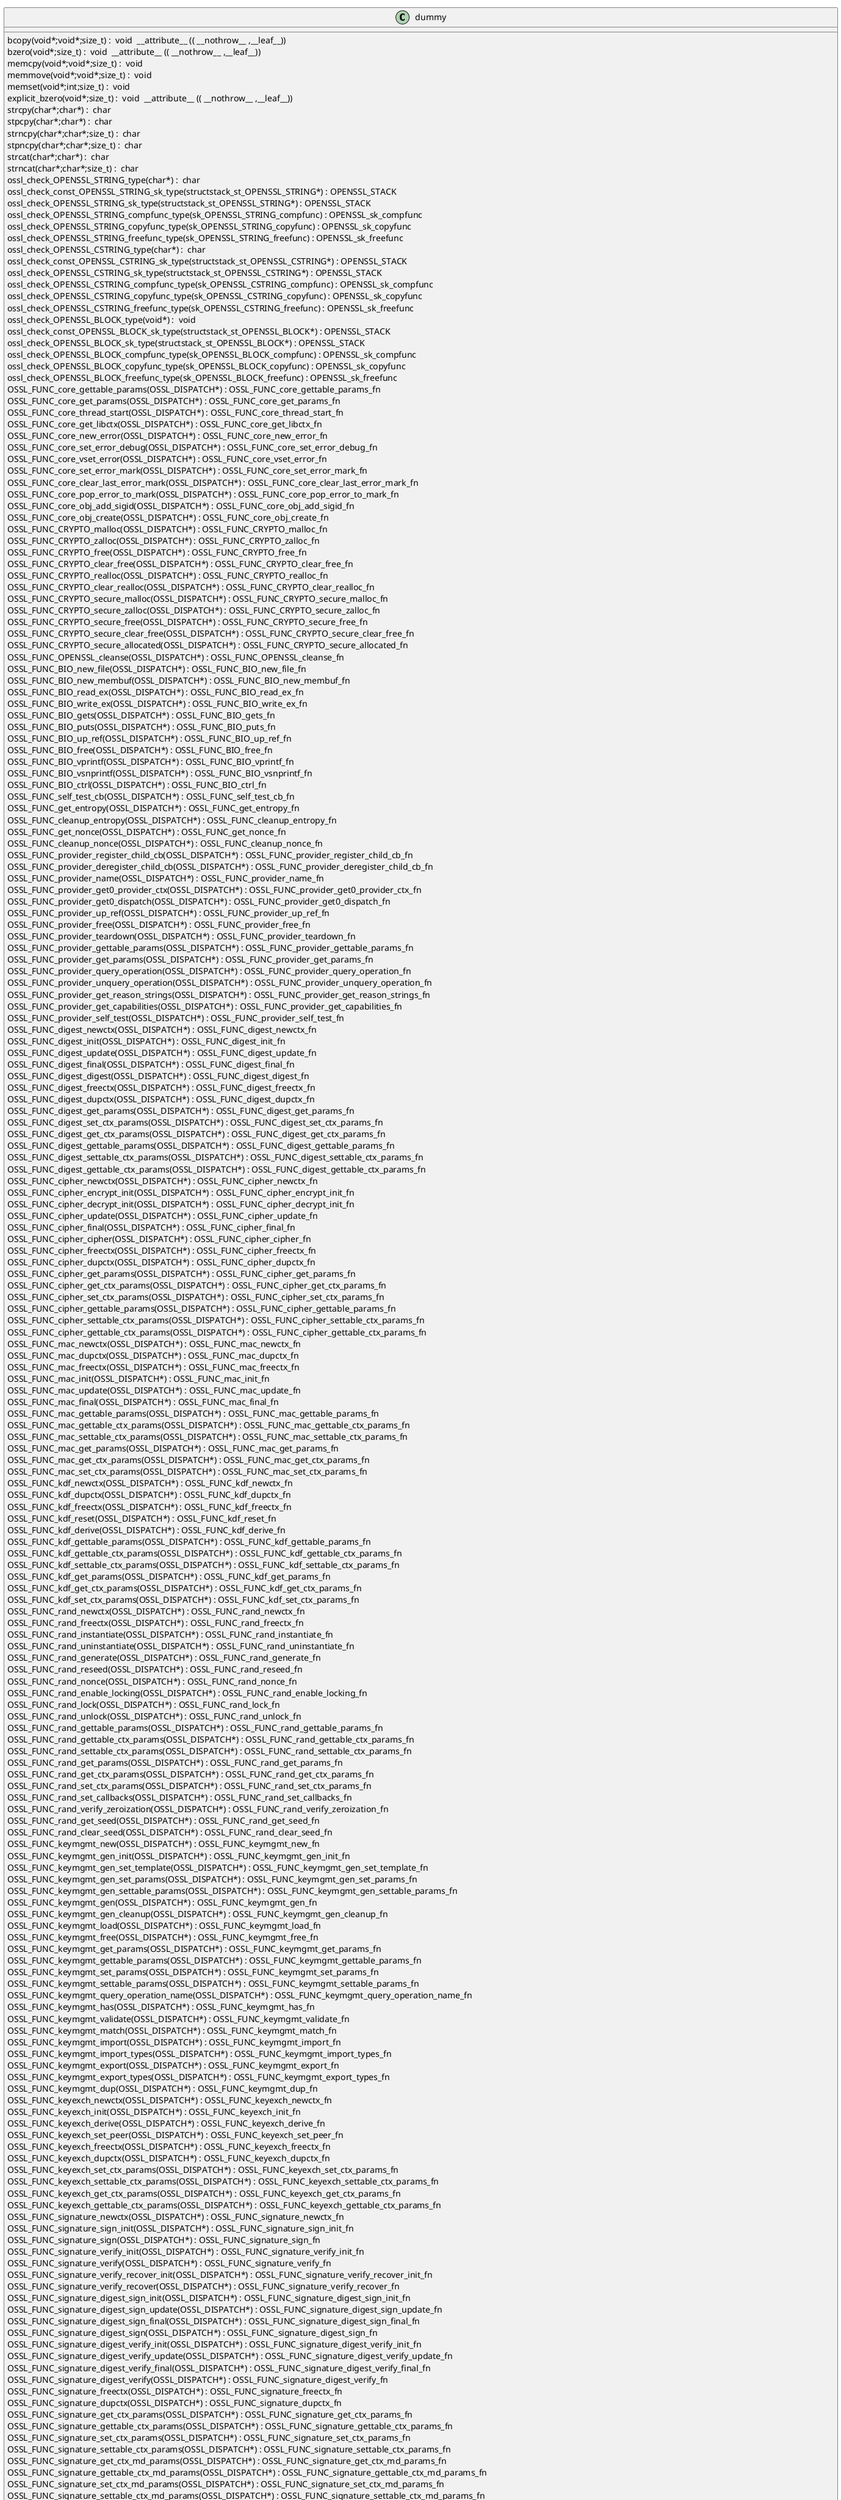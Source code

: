 @startuml
!pragma layout smetana
class dummy {
bcopy(void*;void*;size_t) :  void  __attribute__ (( __nothrow__ ,__leaf__)) [[[./../../../.././qc/providers/implementations/keymgmt/ecx_kmgmt.c.html#300]]]
bzero(void*;size_t) :  void  __attribute__ (( __nothrow__ ,__leaf__)) [[[./../../../.././qc/providers/implementations/keymgmt/ecx_kmgmt.c.html#307]]]
memcpy(void*;void*;size_t) :  void  [[[./../../../.././qc/providers/implementations/keymgmt/ecx_kmgmt.c.html#348]]]
memmove(void*;void*;size_t) :  void  [[[./../../../.././qc/providers/implementations/keymgmt/ecx_kmgmt.c.html#356]]]
memset(void*;int;size_t) :  void  [[[./../../../.././qc/providers/implementations/keymgmt/ecx_kmgmt.c.html#363]]]
explicit_bzero(void*;size_t) :  void  __attribute__ (( __nothrow__ ,__leaf__)) [[[./../../../.././qc/providers/implementations/keymgmt/ecx_kmgmt.c.html#376]]]
strcpy(char*;char*) :  char  [[[./../../../.././qc/providers/implementations/keymgmt/ecx_kmgmt.c.html#383]]]
stpcpy(char*;char*) :  char  [[[./../../../.././qc/providers/implementations/keymgmt/ecx_kmgmt.c.html#390]]]
strncpy(char*;char*;size_t) :  char  [[[./../../../.././qc/providers/implementations/keymgmt/ecx_kmgmt.c.html#398]]]
stpncpy(char*;char*;size_t) :  char  [[[./../../../.././qc/providers/implementations/keymgmt/ecx_kmgmt.c.html#408]]]
strcat(char*;char*) :  char  [[[./../../../.././qc/providers/implementations/keymgmt/ecx_kmgmt.c.html#415]]]
strncat(char*;char*;size_t) :  char  [[[./../../../.././qc/providers/implementations/keymgmt/ecx_kmgmt.c.html#422]]]
ossl_check_OPENSSL_STRING_type(char*) :  char  [[[./../../../.././qc/providers/implementations/keymgmt/ecx_kmgmt.c.html#844]]]
ossl_check_const_OPENSSL_STRING_sk_type(structstack_st_OPENSSL_STRING*) : OPENSSL_STACK [[[./../../../.././qc/providers/implementations/keymgmt/ecx_kmgmt.c.html#844]]]
ossl_check_OPENSSL_STRING_sk_type(structstack_st_OPENSSL_STRING*) : OPENSSL_STACK [[[./../../../.././qc/providers/implementations/keymgmt/ecx_kmgmt.c.html#844]]]
ossl_check_OPENSSL_STRING_compfunc_type(sk_OPENSSL_STRING_compfunc) : OPENSSL_sk_compfunc [[[./../../../.././qc/providers/implementations/keymgmt/ecx_kmgmt.c.html#844]]]
ossl_check_OPENSSL_STRING_copyfunc_type(sk_OPENSSL_STRING_copyfunc) : OPENSSL_sk_copyfunc [[[./../../../.././qc/providers/implementations/keymgmt/ecx_kmgmt.c.html#844]]]
ossl_check_OPENSSL_STRING_freefunc_type(sk_OPENSSL_STRING_freefunc) : OPENSSL_sk_freefunc [[[./../../../.././qc/providers/implementations/keymgmt/ecx_kmgmt.c.html#844]]]
ossl_check_OPENSSL_CSTRING_type(char*) :  char  [[[./../../../.././qc/providers/implementations/keymgmt/ecx_kmgmt.c.html#846]]]
ossl_check_const_OPENSSL_CSTRING_sk_type(structstack_st_OPENSSL_CSTRING*) : OPENSSL_STACK [[[./../../../.././qc/providers/implementations/keymgmt/ecx_kmgmt.c.html#846]]]
ossl_check_OPENSSL_CSTRING_sk_type(structstack_st_OPENSSL_CSTRING*) : OPENSSL_STACK [[[./../../../.././qc/providers/implementations/keymgmt/ecx_kmgmt.c.html#846]]]
ossl_check_OPENSSL_CSTRING_compfunc_type(sk_OPENSSL_CSTRING_compfunc) : OPENSSL_sk_compfunc [[[./../../../.././qc/providers/implementations/keymgmt/ecx_kmgmt.c.html#846]]]
ossl_check_OPENSSL_CSTRING_copyfunc_type(sk_OPENSSL_CSTRING_copyfunc) : OPENSSL_sk_copyfunc [[[./../../../.././qc/providers/implementations/keymgmt/ecx_kmgmt.c.html#846]]]
ossl_check_OPENSSL_CSTRING_freefunc_type(sk_OPENSSL_CSTRING_freefunc) : OPENSSL_sk_freefunc [[[./../../../.././qc/providers/implementations/keymgmt/ecx_kmgmt.c.html#846]]]
ossl_check_OPENSSL_BLOCK_type(void*) :  void  [[[./../../../.././qc/providers/implementations/keymgmt/ecx_kmgmt.c.html#849]]]
ossl_check_const_OPENSSL_BLOCK_sk_type(structstack_st_OPENSSL_BLOCK*) : OPENSSL_STACK [[[./../../../.././qc/providers/implementations/keymgmt/ecx_kmgmt.c.html#849]]]
ossl_check_OPENSSL_BLOCK_sk_type(structstack_st_OPENSSL_BLOCK*) : OPENSSL_STACK [[[./../../../.././qc/providers/implementations/keymgmt/ecx_kmgmt.c.html#849]]]
ossl_check_OPENSSL_BLOCK_compfunc_type(sk_OPENSSL_BLOCK_compfunc) : OPENSSL_sk_compfunc [[[./../../../.././qc/providers/implementations/keymgmt/ecx_kmgmt.c.html#849]]]
ossl_check_OPENSSL_BLOCK_copyfunc_type(sk_OPENSSL_BLOCK_copyfunc) : OPENSSL_sk_copyfunc [[[./../../../.././qc/providers/implementations/keymgmt/ecx_kmgmt.c.html#849]]]
ossl_check_OPENSSL_BLOCK_freefunc_type(sk_OPENSSL_BLOCK_freefunc) : OPENSSL_sk_freefunc [[[./../../../.././qc/providers/implementations/keymgmt/ecx_kmgmt.c.html#849]]]
OSSL_FUNC_core_gettable_params(OSSL_DISPATCH*) : OSSL_FUNC_core_gettable_params_fn [[[./../../../.././qc/providers/implementations/keymgmt/ecx_kmgmt.c.html#1107]]]
OSSL_FUNC_core_get_params(OSSL_DISPATCH*) : OSSL_FUNC_core_get_params_fn [[[./../../../.././qc/providers/implementations/keymgmt/ecx_kmgmt.c.html#1110]]]
OSSL_FUNC_core_thread_start(OSSL_DISPATCH*) : OSSL_FUNC_core_thread_start_fn [[[./../../../.././qc/providers/implementations/keymgmt/ecx_kmgmt.c.html#1113]]]
OSSL_FUNC_core_get_libctx(OSSL_DISPATCH*) : OSSL_FUNC_core_get_libctx_fn [[[./../../../.././qc/providers/implementations/keymgmt/ecx_kmgmt.c.html#1117]]]
OSSL_FUNC_core_new_error(OSSL_DISPATCH*) : OSSL_FUNC_core_new_error_fn [[[./../../../.././qc/providers/implementations/keymgmt/ecx_kmgmt.c.html#1120]]]
OSSL_FUNC_core_set_error_debug(OSSL_DISPATCH*) : OSSL_FUNC_core_set_error_debug_fn [[[./../../../.././qc/providers/implementations/keymgmt/ecx_kmgmt.c.html#1122]]]
OSSL_FUNC_core_vset_error(OSSL_DISPATCH*) : OSSL_FUNC_core_vset_error_fn [[[./../../../.././qc/providers/implementations/keymgmt/ecx_kmgmt.c.html#1126]]]
OSSL_FUNC_core_set_error_mark(OSSL_DISPATCH*) : OSSL_FUNC_core_set_error_mark_fn [[[./../../../.././qc/providers/implementations/keymgmt/ecx_kmgmt.c.html#1130]]]
OSSL_FUNC_core_clear_last_error_mark(OSSL_DISPATCH*) : OSSL_FUNC_core_clear_last_error_mark_fn [[[./../../../.././qc/providers/implementations/keymgmt/ecx_kmgmt.c.html#1132]]]
OSSL_FUNC_core_pop_error_to_mark(OSSL_DISPATCH*) : OSSL_FUNC_core_pop_error_to_mark_fn [[[./../../../.././qc/providers/implementations/keymgmt/ecx_kmgmt.c.html#1135]]]
OSSL_FUNC_core_obj_add_sigid(OSSL_DISPATCH*) : OSSL_FUNC_core_obj_add_sigid_fn [[[./../../../.././qc/providers/implementations/keymgmt/ecx_kmgmt.c.html#1143]]]
OSSL_FUNC_core_obj_create(OSSL_DISPATCH*) : OSSL_FUNC_core_obj_create_fn [[[./../../../.././qc/providers/implementations/keymgmt/ecx_kmgmt.c.html#1146]]]
OSSL_FUNC_CRYPTO_malloc(OSSL_DISPATCH*) : OSSL_FUNC_CRYPTO_malloc_fn [[[./../../../.././qc/providers/implementations/keymgmt/ecx_kmgmt.c.html#1152]]]
OSSL_FUNC_CRYPTO_zalloc(OSSL_DISPATCH*) : OSSL_FUNC_CRYPTO_zalloc_fn [[[./../../../.././qc/providers/implementations/keymgmt/ecx_kmgmt.c.html#1155]]]
OSSL_FUNC_CRYPTO_free(OSSL_DISPATCH*) : OSSL_FUNC_CRYPTO_free_fn [[[./../../../.././qc/providers/implementations/keymgmt/ecx_kmgmt.c.html#1158]]]
OSSL_FUNC_CRYPTO_clear_free(OSSL_DISPATCH*) : OSSL_FUNC_CRYPTO_clear_free_fn [[[./../../../.././qc/providers/implementations/keymgmt/ecx_kmgmt.c.html#1161]]]
OSSL_FUNC_CRYPTO_realloc(OSSL_DISPATCH*) : OSSL_FUNC_CRYPTO_realloc_fn [[[./../../../.././qc/providers/implementations/keymgmt/ecx_kmgmt.c.html#1164]]]
OSSL_FUNC_CRYPTO_clear_realloc(OSSL_DISPATCH*) : OSSL_FUNC_CRYPTO_clear_realloc_fn [[[./../../../.././qc/providers/implementations/keymgmt/ecx_kmgmt.c.html#1167]]]
OSSL_FUNC_CRYPTO_secure_malloc(OSSL_DISPATCH*) : OSSL_FUNC_CRYPTO_secure_malloc_fn [[[./../../../.././qc/providers/implementations/keymgmt/ecx_kmgmt.c.html#1171]]]
OSSL_FUNC_CRYPTO_secure_zalloc(OSSL_DISPATCH*) : OSSL_FUNC_CRYPTO_secure_zalloc_fn [[[./../../../.././qc/providers/implementations/keymgmt/ecx_kmgmt.c.html#1174]]]
OSSL_FUNC_CRYPTO_secure_free(OSSL_DISPATCH*) : OSSL_FUNC_CRYPTO_secure_free_fn [[[./../../../.././qc/providers/implementations/keymgmt/ecx_kmgmt.c.html#1177]]]
OSSL_FUNC_CRYPTO_secure_clear_free(OSSL_DISPATCH*) : OSSL_FUNC_CRYPTO_secure_clear_free_fn [[[./../../../.././qc/providers/implementations/keymgmt/ecx_kmgmt.c.html#1180]]]
OSSL_FUNC_CRYPTO_secure_allocated(OSSL_DISPATCH*) : OSSL_FUNC_CRYPTO_secure_allocated_fn [[[./../../../.././qc/providers/implementations/keymgmt/ecx_kmgmt.c.html#1184]]]
OSSL_FUNC_OPENSSL_cleanse(OSSL_DISPATCH*) : OSSL_FUNC_OPENSSL_cleanse_fn [[[./../../../.././qc/providers/implementations/keymgmt/ecx_kmgmt.c.html#1187]]]
OSSL_FUNC_BIO_new_file(OSSL_DISPATCH*) : OSSL_FUNC_BIO_new_file_fn [[[./../../../.././qc/providers/implementations/keymgmt/ecx_kmgmt.c.html#1189]]]
OSSL_FUNC_BIO_new_membuf(OSSL_DISPATCH*) : OSSL_FUNC_BIO_new_membuf_fn [[[./../../../.././qc/providers/implementations/keymgmt/ecx_kmgmt.c.html#1191]]]
OSSL_FUNC_BIO_read_ex(OSSL_DISPATCH*) : OSSL_FUNC_BIO_read_ex_fn [[[./../../../.././qc/providers/implementations/keymgmt/ecx_kmgmt.c.html#1192]]]
OSSL_FUNC_BIO_write_ex(OSSL_DISPATCH*) : OSSL_FUNC_BIO_write_ex_fn [[[./../../../.././qc/providers/implementations/keymgmt/ecx_kmgmt.c.html#1194]]]
OSSL_FUNC_BIO_gets(OSSL_DISPATCH*) : OSSL_FUNC_BIO_gets_fn [[[./../../../.././qc/providers/implementations/keymgmt/ecx_kmgmt.c.html#1196]]]
OSSL_FUNC_BIO_puts(OSSL_DISPATCH*) : OSSL_FUNC_BIO_puts_fn [[[./../../../.././qc/providers/implementations/keymgmt/ecx_kmgmt.c.html#1197]]]
OSSL_FUNC_BIO_up_ref(OSSL_DISPATCH*) : OSSL_FUNC_BIO_up_ref_fn [[[./../../../.././qc/providers/implementations/keymgmt/ecx_kmgmt.c.html#1198]]]
OSSL_FUNC_BIO_free(OSSL_DISPATCH*) : OSSL_FUNC_BIO_free_fn [[[./../../../.././qc/providers/implementations/keymgmt/ecx_kmgmt.c.html#1199]]]
OSSL_FUNC_BIO_vprintf(OSSL_DISPATCH*) : OSSL_FUNC_BIO_vprintf_fn [[[./../../../.././qc/providers/implementations/keymgmt/ecx_kmgmt.c.html#1200]]]
OSSL_FUNC_BIO_vsnprintf(OSSL_DISPATCH*) : OSSL_FUNC_BIO_vsnprintf_fn [[[./../../../.././qc/providers/implementations/keymgmt/ecx_kmgmt.c.html#1202]]]
OSSL_FUNC_BIO_ctrl(OSSL_DISPATCH*) : OSSL_FUNC_BIO_ctrl_fn [[[./../../../.././qc/providers/implementations/keymgmt/ecx_kmgmt.c.html#1204]]]
OSSL_FUNC_self_test_cb(OSSL_DISPATCH*) : OSSL_FUNC_self_test_cb_fn [[[./../../../.././qc/providers/implementations/keymgmt/ecx_kmgmt.c.html#1208]]]
OSSL_FUNC_get_entropy(OSSL_DISPATCH*) : OSSL_FUNC_get_entropy_fn [[[./../../../.././qc/providers/implementations/keymgmt/ecx_kmgmt.c.html#1216]]]
OSSL_FUNC_cleanup_entropy(OSSL_DISPATCH*) : OSSL_FUNC_cleanup_entropy_fn [[[./../../../.././qc/providers/implementations/keymgmt/ecx_kmgmt.c.html#1219]]]
OSSL_FUNC_get_nonce(OSSL_DISPATCH*) : OSSL_FUNC_get_nonce_fn [[[./../../../.././qc/providers/implementations/keymgmt/ecx_kmgmt.c.html#1221]]]
OSSL_FUNC_cleanup_nonce(OSSL_DISPATCH*) : OSSL_FUNC_cleanup_nonce_fn [[[./../../../.././qc/providers/implementations/keymgmt/ecx_kmgmt.c.html#1225]]]
OSSL_FUNC_provider_register_child_cb(OSSL_DISPATCH*) : OSSL_FUNC_provider_register_child_cb_fn [[[./../../../.././qc/providers/implementations/keymgmt/ecx_kmgmt.c.html#1227]]]
OSSL_FUNC_provider_deregister_child_cb(OSSL_DISPATCH*) : OSSL_FUNC_provider_deregister_child_cb_fn [[[./../../../.././qc/providers/implementations/keymgmt/ecx_kmgmt.c.html#1233]]]
OSSL_FUNC_provider_name(OSSL_DISPATCH*) : OSSL_FUNC_provider_name_fn [[[./../../../.././qc/providers/implementations/keymgmt/ecx_kmgmt.c.html#1235]]]
OSSL_FUNC_provider_get0_provider_ctx(OSSL_DISPATCH*) : OSSL_FUNC_provider_get0_provider_ctx_fn [[[./../../../.././qc/providers/implementations/keymgmt/ecx_kmgmt.c.html#1237]]]
OSSL_FUNC_provider_get0_dispatch(OSSL_DISPATCH*) : OSSL_FUNC_provider_get0_dispatch_fn [[[./../../../.././qc/providers/implementations/keymgmt/ecx_kmgmt.c.html#1239]]]
OSSL_FUNC_provider_up_ref(OSSL_DISPATCH*) : OSSL_FUNC_provider_up_ref_fn [[[./../../../.././qc/providers/implementations/keymgmt/ecx_kmgmt.c.html#1241]]]
OSSL_FUNC_provider_free(OSSL_DISPATCH*) : OSSL_FUNC_provider_free_fn [[[./../../../.././qc/providers/implementations/keymgmt/ecx_kmgmt.c.html#1243]]]
OSSL_FUNC_provider_teardown(OSSL_DISPATCH*) : OSSL_FUNC_provider_teardown_fn [[[./../../../.././qc/providers/implementations/keymgmt/ecx_kmgmt.c.html#1248]]]
OSSL_FUNC_provider_gettable_params(OSSL_DISPATCH*) : OSSL_FUNC_provider_gettable_params_fn [[[./../../../.././qc/providers/implementations/keymgmt/ecx_kmgmt.c.html#1250]]]
OSSL_FUNC_provider_get_params(OSSL_DISPATCH*) : OSSL_FUNC_provider_get_params_fn [[[./../../../.././qc/providers/implementations/keymgmt/ecx_kmgmt.c.html#1253]]]
OSSL_FUNC_provider_query_operation(OSSL_DISPATCH*) : OSSL_FUNC_provider_query_operation_fn [[[./../../../.././qc/providers/implementations/keymgmt/ecx_kmgmt.c.html#1256]]]
OSSL_FUNC_provider_unquery_operation(OSSL_DISPATCH*) : OSSL_FUNC_provider_unquery_operation_fn [[[./../../../.././qc/providers/implementations/keymgmt/ecx_kmgmt.c.html#1259]]]
OSSL_FUNC_provider_get_reason_strings(OSSL_DISPATCH*) : OSSL_FUNC_provider_get_reason_strings_fn [[[./../../../.././qc/providers/implementations/keymgmt/ecx_kmgmt.c.html#1262]]]
OSSL_FUNC_provider_get_capabilities(OSSL_DISPATCH*) : OSSL_FUNC_provider_get_capabilities_fn [[[./../../../.././qc/providers/implementations/keymgmt/ecx_kmgmt.c.html#1265]]]
OSSL_FUNC_provider_self_test(OSSL_DISPATCH*) : OSSL_FUNC_provider_self_test_fn [[[./../../../.././qc/providers/implementations/keymgmt/ecx_kmgmt.c.html#1268]]]
OSSL_FUNC_digest_newctx(OSSL_DISPATCH*) : OSSL_FUNC_digest_newctx_fn [[[./../../../.././qc/providers/implementations/keymgmt/ecx_kmgmt.c.html#1270]]]
OSSL_FUNC_digest_init(OSSL_DISPATCH*) : OSSL_FUNC_digest_init_fn [[[./../../../.././qc/providers/implementations/keymgmt/ecx_kmgmt.c.html#1271]]]
OSSL_FUNC_digest_update(OSSL_DISPATCH*) : OSSL_FUNC_digest_update_fn [[[./../../../.././qc/providers/implementations/keymgmt/ecx_kmgmt.c.html#1272]]]
OSSL_FUNC_digest_final(OSSL_DISPATCH*) : OSSL_FUNC_digest_final_fn [[[./../../../.././qc/providers/implementations/keymgmt/ecx_kmgmt.c.html#1274]]]
OSSL_FUNC_digest_digest(OSSL_DISPATCH*) : OSSL_FUNC_digest_digest_fn [[[./../../../.././qc/providers/implementations/keymgmt/ecx_kmgmt.c.html#1277]]]
OSSL_FUNC_digest_freectx(OSSL_DISPATCH*) : OSSL_FUNC_digest_freectx_fn [[[./../../../.././qc/providers/implementations/keymgmt/ecx_kmgmt.c.html#1281]]]
OSSL_FUNC_digest_dupctx(OSSL_DISPATCH*) : OSSL_FUNC_digest_dupctx_fn [[[./../../../.././qc/providers/implementations/keymgmt/ecx_kmgmt.c.html#1282]]]
OSSL_FUNC_digest_get_params(OSSL_DISPATCH*) : OSSL_FUNC_digest_get_params_fn [[[./../../../.././qc/providers/implementations/keymgmt/ecx_kmgmt.c.html#1284]]]
OSSL_FUNC_digest_set_ctx_params(OSSL_DISPATCH*) : OSSL_FUNC_digest_set_ctx_params_fn [[[./../../../.././qc/providers/implementations/keymgmt/ecx_kmgmt.c.html#1285]]]
OSSL_FUNC_digest_get_ctx_params(OSSL_DISPATCH*) : OSSL_FUNC_digest_get_ctx_params_fn [[[./../../../.././qc/providers/implementations/keymgmt/ecx_kmgmt.c.html#1287]]]
OSSL_FUNC_digest_gettable_params(OSSL_DISPATCH*) : OSSL_FUNC_digest_gettable_params_fn [[[./../../../.././qc/providers/implementations/keymgmt/ecx_kmgmt.c.html#1289]]]
OSSL_FUNC_digest_settable_ctx_params(OSSL_DISPATCH*) : OSSL_FUNC_digest_settable_ctx_params_fn [[[./../../../.././qc/providers/implementations/keymgmt/ecx_kmgmt.c.html#1291]]]
OSSL_FUNC_digest_gettable_ctx_params(OSSL_DISPATCH*) : OSSL_FUNC_digest_gettable_ctx_params_fn [[[./../../../.././qc/providers/implementations/keymgmt/ecx_kmgmt.c.html#1293]]]
OSSL_FUNC_cipher_newctx(OSSL_DISPATCH*) : OSSL_FUNC_cipher_newctx_fn [[[./../../../.././qc/providers/implementations/keymgmt/ecx_kmgmt.c.html#1295]]]
OSSL_FUNC_cipher_encrypt_init(OSSL_DISPATCH*) : OSSL_FUNC_cipher_encrypt_init_fn [[[./../../../.././qc/providers/implementations/keymgmt/ecx_kmgmt.c.html#1296]]]
OSSL_FUNC_cipher_decrypt_init(OSSL_DISPATCH*) : OSSL_FUNC_cipher_decrypt_init_fn [[[./../../../.././qc/providers/implementations/keymgmt/ecx_kmgmt.c.html#1302]]]
OSSL_FUNC_cipher_update(OSSL_DISPATCH*) : OSSL_FUNC_cipher_update_fn [[[./../../../.././qc/providers/implementations/keymgmt/ecx_kmgmt.c.html#1308]]]
OSSL_FUNC_cipher_final(OSSL_DISPATCH*) : OSSL_FUNC_cipher_final_fn [[[./../../../.././qc/providers/implementations/keymgmt/ecx_kmgmt.c.html#1312]]]
OSSL_FUNC_cipher_cipher(OSSL_DISPATCH*) : OSSL_FUNC_cipher_cipher_fn [[[./../../../.././qc/providers/implementations/keymgmt/ecx_kmgmt.c.html#1315]]]
OSSL_FUNC_cipher_freectx(OSSL_DISPATCH*) : OSSL_FUNC_cipher_freectx_fn [[[./../../../.././qc/providers/implementations/keymgmt/ecx_kmgmt.c.html#1319]]]
OSSL_FUNC_cipher_dupctx(OSSL_DISPATCH*) : OSSL_FUNC_cipher_dupctx_fn [[[./../../../.././qc/providers/implementations/keymgmt/ecx_kmgmt.c.html#1320]]]
OSSL_FUNC_cipher_get_params(OSSL_DISPATCH*) : OSSL_FUNC_cipher_get_params_fn [[[./../../../.././qc/providers/implementations/keymgmt/ecx_kmgmt.c.html#1321]]]
OSSL_FUNC_cipher_get_ctx_params(OSSL_DISPATCH*) : OSSL_FUNC_cipher_get_ctx_params_fn [[[./../../../.././qc/providers/implementations/keymgmt/ecx_kmgmt.c.html#1322]]]
OSSL_FUNC_cipher_set_ctx_params(OSSL_DISPATCH*) : OSSL_FUNC_cipher_set_ctx_params_fn [[[./../../../.././qc/providers/implementations/keymgmt/ecx_kmgmt.c.html#1324]]]
OSSL_FUNC_cipher_gettable_params(OSSL_DISPATCH*) : OSSL_FUNC_cipher_gettable_params_fn [[[./../../../.././qc/providers/implementations/keymgmt/ecx_kmgmt.c.html#1326]]]
OSSL_FUNC_cipher_settable_ctx_params(OSSL_DISPATCH*) : OSSL_FUNC_cipher_settable_ctx_params_fn [[[./../../../.././qc/providers/implementations/keymgmt/ecx_kmgmt.c.html#1328]]]
OSSL_FUNC_cipher_gettable_ctx_params(OSSL_DISPATCH*) : OSSL_FUNC_cipher_gettable_ctx_params_fn [[[./../../../.././qc/providers/implementations/keymgmt/ecx_kmgmt.c.html#1330]]]
OSSL_FUNC_mac_newctx(OSSL_DISPATCH*) : OSSL_FUNC_mac_newctx_fn [[[./../../../.././qc/providers/implementations/keymgmt/ecx_kmgmt.c.html#1332]]]
OSSL_FUNC_mac_dupctx(OSSL_DISPATCH*) : OSSL_FUNC_mac_dupctx_fn [[[./../../../.././qc/providers/implementations/keymgmt/ecx_kmgmt.c.html#1333]]]
OSSL_FUNC_mac_freectx(OSSL_DISPATCH*) : OSSL_FUNC_mac_freectx_fn [[[./../../../.././qc/providers/implementations/keymgmt/ecx_kmgmt.c.html#1334]]]
OSSL_FUNC_mac_init(OSSL_DISPATCH*) : OSSL_FUNC_mac_init_fn [[[./../../../.././qc/providers/implementations/keymgmt/ecx_kmgmt.c.html#1335]]]
OSSL_FUNC_mac_update(OSSL_DISPATCH*) : OSSL_FUNC_mac_update_fn [[[./../../../.././qc/providers/implementations/keymgmt/ecx_kmgmt.c.html#1337]]]
OSSL_FUNC_mac_final(OSSL_DISPATCH*) : OSSL_FUNC_mac_final_fn [[[./../../../.././qc/providers/implementations/keymgmt/ecx_kmgmt.c.html#1339]]]
OSSL_FUNC_mac_gettable_params(OSSL_DISPATCH*) : OSSL_FUNC_mac_gettable_params_fn [[[./../../../.././qc/providers/implementations/keymgmt/ecx_kmgmt.c.html#1342]]]
OSSL_FUNC_mac_gettable_ctx_params(OSSL_DISPATCH*) : OSSL_FUNC_mac_gettable_ctx_params_fn [[[./../../../.././qc/providers/implementations/keymgmt/ecx_kmgmt.c.html#1343]]]
OSSL_FUNC_mac_settable_ctx_params(OSSL_DISPATCH*) : OSSL_FUNC_mac_settable_ctx_params_fn [[[./../../../.././qc/providers/implementations/keymgmt/ecx_kmgmt.c.html#1345]]]
OSSL_FUNC_mac_get_params(OSSL_DISPATCH*) : OSSL_FUNC_mac_get_params_fn [[[./../../../.././qc/providers/implementations/keymgmt/ecx_kmgmt.c.html#1347]]]
OSSL_FUNC_mac_get_ctx_params(OSSL_DISPATCH*) : OSSL_FUNC_mac_get_ctx_params_fn [[[./../../../.././qc/providers/implementations/keymgmt/ecx_kmgmt.c.html#1348]]]
OSSL_FUNC_mac_set_ctx_params(OSSL_DISPATCH*) : OSSL_FUNC_mac_set_ctx_params_fn [[[./../../../.././qc/providers/implementations/keymgmt/ecx_kmgmt.c.html#1350]]]
OSSL_FUNC_kdf_newctx(OSSL_DISPATCH*) : OSSL_FUNC_kdf_newctx_fn [[[./../../../.././qc/providers/implementations/keymgmt/ecx_kmgmt.c.html#1352]]]
OSSL_FUNC_kdf_dupctx(OSSL_DISPATCH*) : OSSL_FUNC_kdf_dupctx_fn [[[./../../../.././qc/providers/implementations/keymgmt/ecx_kmgmt.c.html#1353]]]
OSSL_FUNC_kdf_freectx(OSSL_DISPATCH*) : OSSL_FUNC_kdf_freectx_fn [[[./../../../.././qc/providers/implementations/keymgmt/ecx_kmgmt.c.html#1354]]]
OSSL_FUNC_kdf_reset(OSSL_DISPATCH*) : OSSL_FUNC_kdf_reset_fn [[[./../../../.././qc/providers/implementations/keymgmt/ecx_kmgmt.c.html#1355]]]
OSSL_FUNC_kdf_derive(OSSL_DISPATCH*) : OSSL_FUNC_kdf_derive_fn [[[./../../../.././qc/providers/implementations/keymgmt/ecx_kmgmt.c.html#1356]]]
OSSL_FUNC_kdf_gettable_params(OSSL_DISPATCH*) : OSSL_FUNC_kdf_gettable_params_fn [[[./../../../.././qc/providers/implementations/keymgmt/ecx_kmgmt.c.html#1358]]]
OSSL_FUNC_kdf_gettable_ctx_params(OSSL_DISPATCH*) : OSSL_FUNC_kdf_gettable_ctx_params_fn [[[./../../../.././qc/providers/implementations/keymgmt/ecx_kmgmt.c.html#1359]]]
OSSL_FUNC_kdf_settable_ctx_params(OSSL_DISPATCH*) : OSSL_FUNC_kdf_settable_ctx_params_fn [[[./../../../.././qc/providers/implementations/keymgmt/ecx_kmgmt.c.html#1361]]]
OSSL_FUNC_kdf_get_params(OSSL_DISPATCH*) : OSSL_FUNC_kdf_get_params_fn [[[./../../../.././qc/providers/implementations/keymgmt/ecx_kmgmt.c.html#1363]]]
OSSL_FUNC_kdf_get_ctx_params(OSSL_DISPATCH*) : OSSL_FUNC_kdf_get_ctx_params_fn [[[./../../../.././qc/providers/implementations/keymgmt/ecx_kmgmt.c.html#1364]]]
OSSL_FUNC_kdf_set_ctx_params(OSSL_DISPATCH*) : OSSL_FUNC_kdf_set_ctx_params_fn [[[./../../../.././qc/providers/implementations/keymgmt/ecx_kmgmt.c.html#1366]]]
OSSL_FUNC_rand_newctx(OSSL_DISPATCH*) : OSSL_FUNC_rand_newctx_fn [[[./../../../.././qc/providers/implementations/keymgmt/ecx_kmgmt.c.html#1368]]]
OSSL_FUNC_rand_freectx(OSSL_DISPATCH*) : OSSL_FUNC_rand_freectx_fn [[[./../../../.././qc/providers/implementations/keymgmt/ecx_kmgmt.c.html#1371]]]
OSSL_FUNC_rand_instantiate(OSSL_DISPATCH*) : OSSL_FUNC_rand_instantiate_fn [[[./../../../.././qc/providers/implementations/keymgmt/ecx_kmgmt.c.html#1372]]]
OSSL_FUNC_rand_uninstantiate(OSSL_DISPATCH*) : OSSL_FUNC_rand_uninstantiate_fn [[[./../../../.././qc/providers/implementations/keymgmt/ecx_kmgmt.c.html#1377]]]
OSSL_FUNC_rand_generate(OSSL_DISPATCH*) : OSSL_FUNC_rand_generate_fn [[[./../../../.././qc/providers/implementations/keymgmt/ecx_kmgmt.c.html#1378]]]
OSSL_FUNC_rand_reseed(OSSL_DISPATCH*) : OSSL_FUNC_rand_reseed_fn [[[./../../../.././qc/providers/implementations/keymgmt/ecx_kmgmt.c.html#1382]]]
OSSL_FUNC_rand_nonce(OSSL_DISPATCH*) : OSSL_FUNC_rand_nonce_fn [[[./../../../.././qc/providers/implementations/keymgmt/ecx_kmgmt.c.html#1386]]]
OSSL_FUNC_rand_enable_locking(OSSL_DISPATCH*) : OSSL_FUNC_rand_enable_locking_fn [[[./../../../.././qc/providers/implementations/keymgmt/ecx_kmgmt.c.html#1389]]]
OSSL_FUNC_rand_lock(OSSL_DISPATCH*) : OSSL_FUNC_rand_lock_fn [[[./../../../.././qc/providers/implementations/keymgmt/ecx_kmgmt.c.html#1390]]]
OSSL_FUNC_rand_unlock(OSSL_DISPATCH*) : OSSL_FUNC_rand_unlock_fn [[[./../../../.././qc/providers/implementations/keymgmt/ecx_kmgmt.c.html#1391]]]
OSSL_FUNC_rand_gettable_params(OSSL_DISPATCH*) : OSSL_FUNC_rand_gettable_params_fn [[[./../../../.././qc/providers/implementations/keymgmt/ecx_kmgmt.c.html#1392]]]
OSSL_FUNC_rand_gettable_ctx_params(OSSL_DISPATCH*) : OSSL_FUNC_rand_gettable_ctx_params_fn [[[./../../../.././qc/providers/implementations/keymgmt/ecx_kmgmt.c.html#1393]]]
OSSL_FUNC_rand_settable_ctx_params(OSSL_DISPATCH*) : OSSL_FUNC_rand_settable_ctx_params_fn [[[./../../../.././qc/providers/implementations/keymgmt/ecx_kmgmt.c.html#1395]]]
OSSL_FUNC_rand_get_params(OSSL_DISPATCH*) : OSSL_FUNC_rand_get_params_fn [[[./../../../.././qc/providers/implementations/keymgmt/ecx_kmgmt.c.html#1397]]]
OSSL_FUNC_rand_get_ctx_params(OSSL_DISPATCH*) : OSSL_FUNC_rand_get_ctx_params_fn [[[./../../../.././qc/providers/implementations/keymgmt/ecx_kmgmt.c.html#1398]]]
OSSL_FUNC_rand_set_ctx_params(OSSL_DISPATCH*) : OSSL_FUNC_rand_set_ctx_params_fn [[[./../../../.././qc/providers/implementations/keymgmt/ecx_kmgmt.c.html#1400]]]
OSSL_FUNC_rand_set_callbacks(OSSL_DISPATCH*) : OSSL_FUNC_rand_set_callbacks_fn [[[./../../../.././qc/providers/implementations/keymgmt/ecx_kmgmt.c.html#1402]]]
OSSL_FUNC_rand_verify_zeroization(OSSL_DISPATCH*) : OSSL_FUNC_rand_verify_zeroization_fn [[[./../../../.././qc/providers/implementations/keymgmt/ecx_kmgmt.c.html#1407]]]
OSSL_FUNC_rand_get_seed(OSSL_DISPATCH*) : OSSL_FUNC_rand_get_seed_fn [[[./../../../.././qc/providers/implementations/keymgmt/ecx_kmgmt.c.html#1409]]]
OSSL_FUNC_rand_clear_seed(OSSL_DISPATCH*) : OSSL_FUNC_rand_clear_seed_fn [[[./../../../.././qc/providers/implementations/keymgmt/ecx_kmgmt.c.html#1414]]]
OSSL_FUNC_keymgmt_new(OSSL_DISPATCH*) : OSSL_FUNC_keymgmt_new_fn [[[./../../../.././qc/providers/implementations/keymgmt/ecx_kmgmt.c.html#1416]]]
OSSL_FUNC_keymgmt_gen_init(OSSL_DISPATCH*) : OSSL_FUNC_keymgmt_gen_init_fn [[[./../../../.././qc/providers/implementations/keymgmt/ecx_kmgmt.c.html#1418]]]
OSSL_FUNC_keymgmt_gen_set_template(OSSL_DISPATCH*) : OSSL_FUNC_keymgmt_gen_set_template_fn [[[./../../../.././qc/providers/implementations/keymgmt/ecx_kmgmt.c.html#1420]]]
OSSL_FUNC_keymgmt_gen_set_params(OSSL_DISPATCH*) : OSSL_FUNC_keymgmt_gen_set_params_fn [[[./../../../.././qc/providers/implementations/keymgmt/ecx_kmgmt.c.html#1422]]]
OSSL_FUNC_keymgmt_gen_settable_params(OSSL_DISPATCH*) : OSSL_FUNC_keymgmt_gen_settable_params_fn [[[./../../../.././qc/providers/implementations/keymgmt/ecx_kmgmt.c.html#1424]]]
OSSL_FUNC_keymgmt_gen(OSSL_DISPATCH*) : OSSL_FUNC_keymgmt_gen_fn [[[./../../../.././qc/providers/implementations/keymgmt/ecx_kmgmt.c.html#1427]]]
OSSL_FUNC_keymgmt_gen_cleanup(OSSL_DISPATCH*) : OSSL_FUNC_keymgmt_gen_cleanup_fn [[[./../../../.././qc/providers/implementations/keymgmt/ecx_kmgmt.c.html#1429]]]
OSSL_FUNC_keymgmt_load(OSSL_DISPATCH*) : OSSL_FUNC_keymgmt_load_fn [[[./../../../.././qc/providers/implementations/keymgmt/ecx_kmgmt.c.html#1433]]]
OSSL_FUNC_keymgmt_free(OSSL_DISPATCH*) : OSSL_FUNC_keymgmt_free_fn [[[./../../../.././qc/providers/implementations/keymgmt/ecx_kmgmt.c.html#1438]]]
OSSL_FUNC_keymgmt_get_params(OSSL_DISPATCH*) : OSSL_FUNC_keymgmt_get_params_fn [[[./../../../.././qc/providers/implementations/keymgmt/ecx_kmgmt.c.html#1443]]]
OSSL_FUNC_keymgmt_gettable_params(OSSL_DISPATCH*) : OSSL_FUNC_keymgmt_gettable_params_fn [[[./../../../.././qc/providers/implementations/keymgmt/ecx_kmgmt.c.html#1445]]]
OSSL_FUNC_keymgmt_set_params(OSSL_DISPATCH*) : OSSL_FUNC_keymgmt_set_params_fn [[[./../../../.././qc/providers/implementations/keymgmt/ecx_kmgmt.c.html#1450]]]
OSSL_FUNC_keymgmt_settable_params(OSSL_DISPATCH*) : OSSL_FUNC_keymgmt_settable_params_fn [[[./../../../.././qc/providers/implementations/keymgmt/ecx_kmgmt.c.html#1452]]]
OSSL_FUNC_keymgmt_query_operation_name(OSSL_DISPATCH*) : OSSL_FUNC_keymgmt_query_operation_name_fn [[[./../../../.././qc/providers/implementations/keymgmt/ecx_kmgmt.c.html#1457]]]
OSSL_FUNC_keymgmt_has(OSSL_DISPATCH*) : OSSL_FUNC_keymgmt_has_fn [[[./../../../.././qc/providers/implementations/keymgmt/ecx_kmgmt.c.html#1462]]]
OSSL_FUNC_keymgmt_validate(OSSL_DISPATCH*) : OSSL_FUNC_keymgmt_validate_fn [[[./../../../.././qc/providers/implementations/keymgmt/ecx_kmgmt.c.html#1466]]]
OSSL_FUNC_keymgmt_match(OSSL_DISPATCH*) : OSSL_FUNC_keymgmt_match_fn [[[./../../../.././qc/providers/implementations/keymgmt/ecx_kmgmt.c.html#1471]]]
OSSL_FUNC_keymgmt_import(OSSL_DISPATCH*) : OSSL_FUNC_keymgmt_import_fn [[[./../../../.././qc/providers/implementations/keymgmt/ecx_kmgmt.c.html#1473]]]
OSSL_FUNC_keymgmt_import_types(OSSL_DISPATCH*) : OSSL_FUNC_keymgmt_import_types_fn [[[./../../../.././qc/providers/implementations/keymgmt/ecx_kmgmt.c.html#1475]]]
OSSL_FUNC_keymgmt_export(OSSL_DISPATCH*) : OSSL_FUNC_keymgmt_export_fn [[[./../../../.././qc/providers/implementations/keymgmt/ecx_kmgmt.c.html#1477]]]
OSSL_FUNC_keymgmt_export_types(OSSL_DISPATCH*) : OSSL_FUNC_keymgmt_export_types_fn [[[./../../../.././qc/providers/implementations/keymgmt/ecx_kmgmt.c.html#1480]]]
OSSL_FUNC_keymgmt_dup(OSSL_DISPATCH*) : OSSL_FUNC_keymgmt_dup_fn [[[./../../../.././qc/providers/implementations/keymgmt/ecx_kmgmt.c.html#1485]]]
OSSL_FUNC_keyexch_newctx(OSSL_DISPATCH*) : OSSL_FUNC_keyexch_newctx_fn [[[./../../../.././qc/providers/implementations/keymgmt/ecx_kmgmt.c.html#1487]]]
OSSL_FUNC_keyexch_init(OSSL_DISPATCH*) : OSSL_FUNC_keyexch_init_fn [[[./../../../.././qc/providers/implementations/keymgmt/ecx_kmgmt.c.html#1488]]]
OSSL_FUNC_keyexch_derive(OSSL_DISPATCH*) : OSSL_FUNC_keyexch_derive_fn [[[./../../../.././qc/providers/implementations/keymgmt/ecx_kmgmt.c.html#1490]]]
OSSL_FUNC_keyexch_set_peer(OSSL_DISPATCH*) : OSSL_FUNC_keyexch_set_peer_fn [[[./../../../.././qc/providers/implementations/keymgmt/ecx_kmgmt.c.html#1492]]]
OSSL_FUNC_keyexch_freectx(OSSL_DISPATCH*) : OSSL_FUNC_keyexch_freectx_fn [[[./../../../.././qc/providers/implementations/keymgmt/ecx_kmgmt.c.html#1493]]]
OSSL_FUNC_keyexch_dupctx(OSSL_DISPATCH*) : OSSL_FUNC_keyexch_dupctx_fn [[[./../../../.././qc/providers/implementations/keymgmt/ecx_kmgmt.c.html#1494]]]
OSSL_FUNC_keyexch_set_ctx_params(OSSL_DISPATCH*) : OSSL_FUNC_keyexch_set_ctx_params_fn [[[./../../../.././qc/providers/implementations/keymgmt/ecx_kmgmt.c.html#1495]]]
OSSL_FUNC_keyexch_settable_ctx_params(OSSL_DISPATCH*) : OSSL_FUNC_keyexch_settable_ctx_params_fn [[[./../../../.././qc/providers/implementations/keymgmt/ecx_kmgmt.c.html#1497]]]
OSSL_FUNC_keyexch_get_ctx_params(OSSL_DISPATCH*) : OSSL_FUNC_keyexch_get_ctx_params_fn [[[./../../../.././qc/providers/implementations/keymgmt/ecx_kmgmt.c.html#1499]]]
OSSL_FUNC_keyexch_gettable_ctx_params(OSSL_DISPATCH*) : OSSL_FUNC_keyexch_gettable_ctx_params_fn [[[./../../../.././qc/providers/implementations/keymgmt/ecx_kmgmt.c.html#1501]]]
OSSL_FUNC_signature_newctx(OSSL_DISPATCH*) : OSSL_FUNC_signature_newctx_fn [[[./../../../.././qc/providers/implementations/keymgmt/ecx_kmgmt.c.html#1503]]]
OSSL_FUNC_signature_sign_init(OSSL_DISPATCH*) : OSSL_FUNC_signature_sign_init_fn [[[./../../../.././qc/providers/implementations/keymgmt/ecx_kmgmt.c.html#1505]]]
OSSL_FUNC_signature_sign(OSSL_DISPATCH*) : OSSL_FUNC_signature_sign_fn [[[./../../../.././qc/providers/implementations/keymgmt/ecx_kmgmt.c.html#1507]]]
OSSL_FUNC_signature_verify_init(OSSL_DISPATCH*) : OSSL_FUNC_signature_verify_init_fn [[[./../../../.././qc/providers/implementations/keymgmt/ecx_kmgmt.c.html#1511]]]
OSSL_FUNC_signature_verify(OSSL_DISPATCH*) : OSSL_FUNC_signature_verify_fn [[[./../../../.././qc/providers/implementations/keymgmt/ecx_kmgmt.c.html#1513]]]
OSSL_FUNC_signature_verify_recover_init(OSSL_DISPATCH*) : OSSL_FUNC_signature_verify_recover_init_fn [[[./../../../.././qc/providers/implementations/keymgmt/ecx_kmgmt.c.html#1518]]]
OSSL_FUNC_signature_verify_recover(OSSL_DISPATCH*) : OSSL_FUNC_signature_verify_recover_fn [[[./../../../.././qc/providers/implementations/keymgmt/ecx_kmgmt.c.html#1520]]]
OSSL_FUNC_signature_digest_sign_init(OSSL_DISPATCH*) : OSSL_FUNC_signature_digest_sign_init_fn [[[./../../../.././qc/providers/implementations/keymgmt/ecx_kmgmt.c.html#1523]]]
OSSL_FUNC_signature_digest_sign_update(OSSL_DISPATCH*) : OSSL_FUNC_signature_digest_sign_update_fn [[[./../../../.././qc/providers/implementations/keymgmt/ecx_kmgmt.c.html#1526]]]
OSSL_FUNC_signature_digest_sign_final(OSSL_DISPATCH*) : OSSL_FUNC_signature_digest_sign_final_fn [[[./../../../.././qc/providers/implementations/keymgmt/ecx_kmgmt.c.html#1528]]]
OSSL_FUNC_signature_digest_sign(OSSL_DISPATCH*) : OSSL_FUNC_signature_digest_sign_fn [[[./../../../.././qc/providers/implementations/keymgmt/ecx_kmgmt.c.html#1531]]]
OSSL_FUNC_signature_digest_verify_init(OSSL_DISPATCH*) : OSSL_FUNC_signature_digest_verify_init_fn [[[./../../../.././qc/providers/implementations/keymgmt/ecx_kmgmt.c.html#1534]]]
OSSL_FUNC_signature_digest_verify_update(OSSL_DISPATCH*) : OSSL_FUNC_signature_digest_verify_update_fn [[[./../../../.././qc/providers/implementations/keymgmt/ecx_kmgmt.c.html#1537]]]
OSSL_FUNC_signature_digest_verify_final(OSSL_DISPATCH*) : OSSL_FUNC_signature_digest_verify_final_fn [[[./../../../.././qc/providers/implementations/keymgmt/ecx_kmgmt.c.html#1539]]]
OSSL_FUNC_signature_digest_verify(OSSL_DISPATCH*) : OSSL_FUNC_signature_digest_verify_fn [[[./../../../.././qc/providers/implementations/keymgmt/ecx_kmgmt.c.html#1541]]]
OSSL_FUNC_signature_freectx(OSSL_DISPATCH*) : OSSL_FUNC_signature_freectx_fn [[[./../../../.././qc/providers/implementations/keymgmt/ecx_kmgmt.c.html#1544]]]
OSSL_FUNC_signature_dupctx(OSSL_DISPATCH*) : OSSL_FUNC_signature_dupctx_fn [[[./../../../.././qc/providers/implementations/keymgmt/ecx_kmgmt.c.html#1545]]]
OSSL_FUNC_signature_get_ctx_params(OSSL_DISPATCH*) : OSSL_FUNC_signature_get_ctx_params_fn [[[./../../../.././qc/providers/implementations/keymgmt/ecx_kmgmt.c.html#1546]]]
OSSL_FUNC_signature_gettable_ctx_params(OSSL_DISPATCH*) : OSSL_FUNC_signature_gettable_ctx_params_fn [[[./../../../.././qc/providers/implementations/keymgmt/ecx_kmgmt.c.html#1548]]]
OSSL_FUNC_signature_set_ctx_params(OSSL_DISPATCH*) : OSSL_FUNC_signature_set_ctx_params_fn [[[./../../../.././qc/providers/implementations/keymgmt/ecx_kmgmt.c.html#1550]]]
OSSL_FUNC_signature_settable_ctx_params(OSSL_DISPATCH*) : OSSL_FUNC_signature_settable_ctx_params_fn [[[./../../../.././qc/providers/implementations/keymgmt/ecx_kmgmt.c.html#1552]]]
OSSL_FUNC_signature_get_ctx_md_params(OSSL_DISPATCH*) : OSSL_FUNC_signature_get_ctx_md_params_fn [[[./../../../.././qc/providers/implementations/keymgmt/ecx_kmgmt.c.html#1554]]]
OSSL_FUNC_signature_gettable_ctx_md_params(OSSL_DISPATCH*) : OSSL_FUNC_signature_gettable_ctx_md_params_fn [[[./../../../.././qc/providers/implementations/keymgmt/ecx_kmgmt.c.html#1556]]]
OSSL_FUNC_signature_set_ctx_md_params(OSSL_DISPATCH*) : OSSL_FUNC_signature_set_ctx_md_params_fn [[[./../../../.././qc/providers/implementations/keymgmt/ecx_kmgmt.c.html#1558]]]
OSSL_FUNC_signature_settable_ctx_md_params(OSSL_DISPATCH*) : OSSL_FUNC_signature_settable_ctx_md_params_fn [[[./../../../.././qc/providers/implementations/keymgmt/ecx_kmgmt.c.html#1560]]]
OSSL_FUNC_asym_cipher_newctx(OSSL_DISPATCH*) : OSSL_FUNC_asym_cipher_newctx_fn [[[./../../../.././qc/providers/implementations/keymgmt/ecx_kmgmt.c.html#1562]]]
OSSL_FUNC_asym_cipher_encrypt_init(OSSL_DISPATCH*) : OSSL_FUNC_asym_cipher_encrypt_init_fn [[[./../../../.././qc/providers/implementations/keymgmt/ecx_kmgmt.c.html#1563]]]
OSSL_FUNC_asym_cipher_encrypt(OSSL_DISPATCH*) : OSSL_FUNC_asym_cipher_encrypt_fn [[[./../../../.././qc/providers/implementations/keymgmt/ecx_kmgmt.c.html#1565]]]
OSSL_FUNC_asym_cipher_decrypt_init(OSSL_DISPATCH*) : OSSL_FUNC_asym_cipher_decrypt_init_fn [[[./../../../.././qc/providers/implementations/keymgmt/ecx_kmgmt.c.html#1570]]]
OSSL_FUNC_asym_cipher_decrypt(OSSL_DISPATCH*) : OSSL_FUNC_asym_cipher_decrypt_fn [[[./../../../.././qc/providers/implementations/keymgmt/ecx_kmgmt.c.html#1572]]]
OSSL_FUNC_asym_cipher_freectx(OSSL_DISPATCH*) : OSSL_FUNC_asym_cipher_freectx_fn [[[./../../../.././qc/providers/implementations/keymgmt/ecx_kmgmt.c.html#1577]]]
OSSL_FUNC_asym_cipher_dupctx(OSSL_DISPATCH*) : OSSL_FUNC_asym_cipher_dupctx_fn [[[./../../../.././qc/providers/implementations/keymgmt/ecx_kmgmt.c.html#1578]]]
OSSL_FUNC_asym_cipher_get_ctx_params(OSSL_DISPATCH*) : OSSL_FUNC_asym_cipher_get_ctx_params_fn [[[./../../../.././qc/providers/implementations/keymgmt/ecx_kmgmt.c.html#1579]]]
OSSL_FUNC_asym_cipher_gettable_ctx_params(OSSL_DISPATCH*) : OSSL_FUNC_asym_cipher_gettable_ctx_params_fn [[[./../../../.././qc/providers/implementations/keymgmt/ecx_kmgmt.c.html#1581]]]
OSSL_FUNC_asym_cipher_set_ctx_params(OSSL_DISPATCH*) : OSSL_FUNC_asym_cipher_set_ctx_params_fn [[[./../../../.././qc/providers/implementations/keymgmt/ecx_kmgmt.c.html#1583]]]
OSSL_FUNC_asym_cipher_settable_ctx_params(OSSL_DISPATCH*) : OSSL_FUNC_asym_cipher_settable_ctx_params_fn [[[./../../../.././qc/providers/implementations/keymgmt/ecx_kmgmt.c.html#1585]]]
OSSL_FUNC_kem_newctx(OSSL_DISPATCH*) : OSSL_FUNC_kem_newctx_fn [[[./../../../.././qc/providers/implementations/keymgmt/ecx_kmgmt.c.html#1587]]]
OSSL_FUNC_kem_encapsulate_init(OSSL_DISPATCH*) : OSSL_FUNC_kem_encapsulate_init_fn [[[./../../../.././qc/providers/implementations/keymgmt/ecx_kmgmt.c.html#1588]]]
OSSL_FUNC_kem_auth_encapsulate_init(OSSL_DISPATCH*) : OSSL_FUNC_kem_auth_encapsulate_init_fn [[[./../../../.././qc/providers/implementations/keymgmt/ecx_kmgmt.c.html#1590]]]
OSSL_FUNC_kem_encapsulate(OSSL_DISPATCH*) : OSSL_FUNC_kem_encapsulate_fn [[[./../../../.././qc/providers/implementations/keymgmt/ecx_kmgmt.c.html#1593]]]
OSSL_FUNC_kem_decapsulate_init(OSSL_DISPATCH*) : OSSL_FUNC_kem_decapsulate_init_fn [[[./../../../.././qc/providers/implementations/keymgmt/ecx_kmgmt.c.html#1597]]]
OSSL_FUNC_kem_auth_decapsulate_init(OSSL_DISPATCH*) : OSSL_FUNC_kem_auth_decapsulate_init_fn [[[./../../../.././qc/providers/implementations/keymgmt/ecx_kmgmt.c.html#1599]]]
OSSL_FUNC_kem_decapsulate(OSSL_DISPATCH*) : OSSL_FUNC_kem_decapsulate_fn [[[./../../../.././qc/providers/implementations/keymgmt/ecx_kmgmt.c.html#1602]]]
OSSL_FUNC_kem_freectx(OSSL_DISPATCH*) : OSSL_FUNC_kem_freectx_fn [[[./../../../.././qc/providers/implementations/keymgmt/ecx_kmgmt.c.html#1605]]]
OSSL_FUNC_kem_dupctx(OSSL_DISPATCH*) : OSSL_FUNC_kem_dupctx_fn [[[./../../../.././qc/providers/implementations/keymgmt/ecx_kmgmt.c.html#1606]]]
OSSL_FUNC_kem_get_ctx_params(OSSL_DISPATCH*) : OSSL_FUNC_kem_get_ctx_params_fn [[[./../../../.././qc/providers/implementations/keymgmt/ecx_kmgmt.c.html#1607]]]
OSSL_FUNC_kem_gettable_ctx_params(OSSL_DISPATCH*) : OSSL_FUNC_kem_gettable_ctx_params_fn [[[./../../../.././qc/providers/implementations/keymgmt/ecx_kmgmt.c.html#1608]]]
OSSL_FUNC_kem_set_ctx_params(OSSL_DISPATCH*) : OSSL_FUNC_kem_set_ctx_params_fn [[[./../../../.././qc/providers/implementations/keymgmt/ecx_kmgmt.c.html#1610]]]
OSSL_FUNC_kem_settable_ctx_params(OSSL_DISPATCH*) : OSSL_FUNC_kem_settable_ctx_params_fn [[[./../../../.././qc/providers/implementations/keymgmt/ecx_kmgmt.c.html#1612]]]
OSSL_FUNC_encoder_newctx(OSSL_DISPATCH*) : OSSL_FUNC_encoder_newctx_fn [[[./../../../.././qc/providers/implementations/keymgmt/ecx_kmgmt.c.html#1614]]]
OSSL_FUNC_encoder_freectx(OSSL_DISPATCH*) : OSSL_FUNC_encoder_freectx_fn [[[./../../../.././qc/providers/implementations/keymgmt/ecx_kmgmt.c.html#1615]]]
OSSL_FUNC_encoder_get_params(OSSL_DISPATCH*) : OSSL_FUNC_encoder_get_params_fn [[[./../../../.././qc/providers/implementations/keymgmt/ecx_kmgmt.c.html#1616]]]
OSSL_FUNC_encoder_gettable_params(OSSL_DISPATCH*) : OSSL_FUNC_encoder_gettable_params_fn [[[./../../../.././qc/providers/implementations/keymgmt/ecx_kmgmt.c.html#1617]]]
OSSL_FUNC_encoder_set_ctx_params(OSSL_DISPATCH*) : OSSL_FUNC_encoder_set_ctx_params_fn [[[./../../../.././qc/providers/implementations/keymgmt/ecx_kmgmt.c.html#1619]]]
OSSL_FUNC_encoder_settable_ctx_params(OSSL_DISPATCH*) : OSSL_FUNC_encoder_settable_ctx_params_fn [[[./../../../.././qc/providers/implementations/keymgmt/ecx_kmgmt.c.html#1621]]]
OSSL_FUNC_encoder_does_selection(OSSL_DISPATCH*) : OSSL_FUNC_encoder_does_selection_fn [[[./../../../.././qc/providers/implementations/keymgmt/ecx_kmgmt.c.html#1624]]]
OSSL_FUNC_encoder_encode(OSSL_DISPATCH*) : OSSL_FUNC_encoder_encode_fn [[[./../../../.././qc/providers/implementations/keymgmt/ecx_kmgmt.c.html#1626]]]
OSSL_FUNC_encoder_import_object(OSSL_DISPATCH*) : OSSL_FUNC_encoder_import_object_fn [[[./../../../.././qc/providers/implementations/keymgmt/ecx_kmgmt.c.html#1632]]]
OSSL_FUNC_encoder_free_object(OSSL_DISPATCH*) : OSSL_FUNC_encoder_free_object_fn [[[./../../../.././qc/providers/implementations/keymgmt/ecx_kmgmt.c.html#1634]]]
OSSL_FUNC_decoder_newctx(OSSL_DISPATCH*) : OSSL_FUNC_decoder_newctx_fn [[[./../../../.././qc/providers/implementations/keymgmt/ecx_kmgmt.c.html#1636]]]
OSSL_FUNC_decoder_freectx(OSSL_DISPATCH*) : OSSL_FUNC_decoder_freectx_fn [[[./../../../.././qc/providers/implementations/keymgmt/ecx_kmgmt.c.html#1637]]]
OSSL_FUNC_decoder_get_params(OSSL_DISPATCH*) : OSSL_FUNC_decoder_get_params_fn [[[./../../../.././qc/providers/implementations/keymgmt/ecx_kmgmt.c.html#1638]]]
OSSL_FUNC_decoder_gettable_params(OSSL_DISPATCH*) : OSSL_FUNC_decoder_gettable_params_fn [[[./../../../.././qc/providers/implementations/keymgmt/ecx_kmgmt.c.html#1639]]]
OSSL_FUNC_decoder_set_ctx_params(OSSL_DISPATCH*) : OSSL_FUNC_decoder_set_ctx_params_fn [[[./../../../.././qc/providers/implementations/keymgmt/ecx_kmgmt.c.html#1641]]]
OSSL_FUNC_decoder_settable_ctx_params(OSSL_DISPATCH*) : OSSL_FUNC_decoder_settable_ctx_params_fn [[[./../../../.././qc/providers/implementations/keymgmt/ecx_kmgmt.c.html#1643]]]
OSSL_FUNC_decoder_does_selection(OSSL_DISPATCH*) : OSSL_FUNC_decoder_does_selection_fn [[[./../../../.././qc/providers/implementations/keymgmt/ecx_kmgmt.c.html#1646]]]
OSSL_FUNC_decoder_decode(OSSL_DISPATCH*) : OSSL_FUNC_decoder_decode_fn [[[./../../../.././qc/providers/implementations/keymgmt/ecx_kmgmt.c.html#1648]]]
OSSL_FUNC_decoder_export_object(OSSL_DISPATCH*) : OSSL_FUNC_decoder_export_object_fn [[[./../../../.././qc/providers/implementations/keymgmt/ecx_kmgmt.c.html#1652]]]
OSSL_FUNC_store_open(OSSL_DISPATCH*) : OSSL_FUNC_store_open_fn [[[./../../../.././qc/providers/implementations/keymgmt/ecx_kmgmt.c.html#1654]]]
OSSL_FUNC_store_attach(OSSL_DISPATCH*) : OSSL_FUNC_store_attach_fn [[[./../../../.././qc/providers/implementations/keymgmt/ecx_kmgmt.c.html#1655]]]
OSSL_FUNC_store_settable_ctx_params(OSSL_DISPATCH*) : OSSL_FUNC_store_settable_ctx_params_fn [[[./../../../.././qc/providers/implementations/keymgmt/ecx_kmgmt.c.html#1656]]]
OSSL_FUNC_store_set_ctx_params(OSSL_DISPATCH*) : OSSL_FUNC_store_set_ctx_params_fn [[[./../../../.././qc/providers/implementations/keymgmt/ecx_kmgmt.c.html#1658]]]
OSSL_FUNC_store_load(OSSL_DISPATCH*) : OSSL_FUNC_store_load_fn [[[./../../../.././qc/providers/implementations/keymgmt/ecx_kmgmt.c.html#1660]]]
OSSL_FUNC_store_eof(OSSL_DISPATCH*) : OSSL_FUNC_store_eof_fn [[[./../../../.././qc/providers/implementations/keymgmt/ecx_kmgmt.c.html#1664]]]
OSSL_FUNC_store_close(OSSL_DISPATCH*) : OSSL_FUNC_store_close_fn [[[./../../../.././qc/providers/implementations/keymgmt/ecx_kmgmt.c.html#1665]]]
OSSL_FUNC_store_export_object(OSSL_DISPATCH*) : OSSL_FUNC_store_export_object_fn [[[./../../../.././qc/providers/implementations/keymgmt/ecx_kmgmt.c.html#1666]]]
getchar(void) :  int  [[[./../../../.././qc/providers/implementations/keymgmt/ecx_kmgmt.c.html#2248]]]
fgetc_unlocked(FILE*) :  int  [[[./../../../.././qc/providers/implementations/keymgmt/ecx_kmgmt.c.html#2257]]]
getc_unlocked(FILE*) :  int  [[[./../../../.././qc/providers/implementations/keymgmt/ecx_kmgmt.c.html#2267]]]
getchar_unlocked(void) :  int  [[[./../../../.././qc/providers/implementations/keymgmt/ecx_kmgmt.c.html#2274]]]
putchar(int) :  int  [[[./../../../.././qc/providers/implementations/keymgmt/ecx_kmgmt.c.html#2283]]]
fputc_unlocked(int;FILE*) :  int  [[[./../../../.././qc/providers/implementations/keymgmt/ecx_kmgmt.c.html#2292]]]
putc_unlocked(int;FILE*) :  int  [[[./../../../.././qc/providers/implementations/keymgmt/ecx_kmgmt.c.html#2302]]]
putchar_unlocked(int) :  int  [[[./../../../.././qc/providers/implementations/keymgmt/ecx_kmgmt.c.html#2309]]]
feof_unlocked(FILE*) :  int  __attribute__ (( __nothrow__ ,__leaf__)) [[[./../../../.././qc/providers/implementations/keymgmt/ecx_kmgmt.c.html#2315]]]
ferror_unlocked(FILE*) :  int  __attribute__ (( __nothrow__ ,__leaf__)) [[[./../../../.././qc/providers/implementations/keymgmt/ecx_kmgmt.c.html#2322]]]
sprintf(char*;char*) :  int  __attribute__ (( __nothrow__ ,__leaf__)) [[[./../../../.././qc/providers/implementations/keymgmt/ecx_kmgmt.c.html#2341]]]
vsprintf(char*;char*;__gnuc_va_list) :  int  __attribute__ (( __nothrow__ ,__leaf__)) [[[./../../../.././qc/providers/implementations/keymgmt/ecx_kmgmt.c.html#2354]]]
snprintf(char*;size_t;char*) :  int  __attribute__ (( __nothrow__ ,__leaf__)) [[[./../../../.././qc/providers/implementations/keymgmt/ecx_kmgmt.c.html#2373]]]
vsnprintf(char*;size_t;char*;__gnuc_va_list) :  int  __attribute__ (( __nothrow__ ,__leaf__)) [[[./../../../.././qc/providers/implementations/keymgmt/ecx_kmgmt.c.html#2387]]]
fprintf(FILE*;char*) :  int  [[[./../../../.././qc/providers/implementations/keymgmt/ecx_kmgmt.c.html#2408]]]
printf(char*) :  int  [[[./../../../.././qc/providers/implementations/keymgmt/ecx_kmgmt.c.html#2415]]]
vprintf(char*;__gnuc_va_list) :  int  [[[./../../../.././qc/providers/implementations/keymgmt/ecx_kmgmt.c.html#2427]]]
vfprintf(FILE*;char*;__gnuc_va_list) :  int  [[[./../../../.././qc/providers/implementations/keymgmt/ecx_kmgmt.c.html#2437]]]
dprintf(int;char*) :  int  [[[./../../../.././qc/providers/implementations/keymgmt/ecx_kmgmt.c.html#2452]]]
vdprintf(int;char*;__gnuc_va_list) :  int  [[[./../../../.././qc/providers/implementations/keymgmt/ecx_kmgmt.c.html#2463]]]
fgets(char*;int;FILE*) :  char  [[[./../../../.././qc/providers/implementations/keymgmt/ecx_kmgmt.c.html#2482]]]
fread(void*;size_t;size_t;FILE*) : size_t [[[./../../../.././qc/providers/implementations/keymgmt/ecx_kmgmt.c.html#2508]]]
fread_unlocked(void*;size_t;size_t;FILE*) : size_t [[[./../../../.././qc/providers/implementations/keymgmt/ecx_kmgmt.c.html#2535]]]
atoi(char*) :  int  __attribute__ (( __nothrow__ ,__leaf__)) [[[./../../../.././qc/providers/implementations/keymgmt/ecx_kmgmt.c.html#2706]]]
atol(char*) :  long  int  __attribute__ (( __nothrow__ ,__leaf__)) [[[./../../../.././qc/providers/implementations/keymgmt/ecx_kmgmt.c.html#2711]]]
atoll(char*) :  long  long  int  __attribute__ (( __nothrow__ ,__leaf__)) [[[./../../../.././qc/providers/implementations/keymgmt/ecx_kmgmt.c.html#2718]]]
__bswap_16(__uint16_t) : __uint16_t [[[./../../../.././qc/providers/implementations/keymgmt/ecx_kmgmt.c.html#2865]]]
__bswap_32(__uint32_t) : __uint32_t [[[./../../../.././qc/providers/implementations/keymgmt/ecx_kmgmt.c.html#2880]]]
__bswap_64(__uint64_t) : __uint64_t [[[./../../../.././qc/providers/implementations/keymgmt/ecx_kmgmt.c.html#2890]]]
__uint16_identity(__uint16_t) : __uint16_t [[[./../../../.././qc/providers/implementations/keymgmt/ecx_kmgmt.c.html#2902]]]
__uint32_identity(__uint32_t) : __uint32_t [[[./../../../.././qc/providers/implementations/keymgmt/ecx_kmgmt.c.html#2908]]]
__uint64_identity(__uint64_t) : __uint64_t [[[./../../../.././qc/providers/implementations/keymgmt/ecx_kmgmt.c.html#2914]]]
bsearch(void*;void*;size_t;size_t;__compar_fn_t) :  void  [[[./../../../.././qc/providers/implementations/keymgmt/ecx_kmgmt.c.html#3582]]]
atof(char*) :  double  __attribute__ (( __nothrow__ ,__leaf__)) [[[./../../../.././qc/providers/implementations/keymgmt/ecx_kmgmt.c.html#1]]]
realpath(char*;char*) :  char  [[[./../../../.././qc/providers/implementations/keymgmt/ecx_kmgmt.c.html#1]]]
ptsname_r(int;char*;size_t) :  int  __attribute__ (( __nothrow__ ,__leaf__)) [[[./../../../.././qc/providers/implementations/keymgmt/ecx_kmgmt.c.html#1]]]
wctomb(char*;wchar_t) :  int  __attribute__ (( __nothrow__ ,__leaf__)) [[[./../../../.././qc/providers/implementations/keymgmt/ecx_kmgmt.c.html#1]]]
mbstowcs(wchar_t*;char*;size_t) : size_t [[[./../../../.././qc/providers/implementations/keymgmt/ecx_kmgmt.c.html#1]]]
wcstombs(char*;wchar_t*;size_t) : size_t [[[./../../../.././qc/providers/implementations/keymgmt/ecx_kmgmt.c.html#1]]]
ossl_check_void_type(void*) :  void  [[[./../../../.././qc/providers/implementations/keymgmt/ecx_kmgmt.c.html#1]]]
ossl_check_const_void_sk_type(structstack_st_void*) : OPENSSL_STACK [[[./../../../.././qc/providers/implementations/keymgmt/ecx_kmgmt.c.html#1]]]
ossl_check_void_sk_type(structstack_st_void*) : OPENSSL_STACK [[[./../../../.././qc/providers/implementations/keymgmt/ecx_kmgmt.c.html#1]]]
ossl_check_void_compfunc_type(sk_void_compfunc) : OPENSSL_sk_compfunc [[[./../../../.././qc/providers/implementations/keymgmt/ecx_kmgmt.c.html#1]]]
ossl_check_void_copyfunc_type(sk_void_copyfunc) : OPENSSL_sk_copyfunc [[[./../../../.././qc/providers/implementations/keymgmt/ecx_kmgmt.c.html#1]]]
ossl_check_void_freefunc_type(sk_void_freefunc) : OPENSSL_sk_freefunc [[[./../../../.././qc/providers/implementations/keymgmt/ecx_kmgmt.c.html#1]]]
pthread_equal(pthread_t;pthread_t) :  int  __attribute__ (( __nothrow__ ,__leaf__)) [[[./../../../.././qc/providers/implementations/keymgmt/ecx_kmgmt.c.html#1]]]
ossl_check_BIO_type(BIO*) : BIO [[[./../../../.././qc/providers/implementations/keymgmt/ecx_kmgmt.c.html#1]]]
ossl_check_const_BIO_sk_type(structstack_st_BIO*) : OPENSSL_STACK [[[./../../../.././qc/providers/implementations/keymgmt/ecx_kmgmt.c.html#1]]]
ossl_check_BIO_sk_type(structstack_st_BIO*) : OPENSSL_STACK [[[./../../../.././qc/providers/implementations/keymgmt/ecx_kmgmt.c.html#1]]]
ossl_check_BIO_compfunc_type(sk_BIO_compfunc) : OPENSSL_sk_compfunc [[[./../../../.././qc/providers/implementations/keymgmt/ecx_kmgmt.c.html#1]]]
ossl_check_BIO_copyfunc_type(sk_BIO_copyfunc) : OPENSSL_sk_copyfunc [[[./../../../.././qc/providers/implementations/keymgmt/ecx_kmgmt.c.html#1]]]
ossl_check_BIO_freefunc_type(sk_BIO_freefunc) : OPENSSL_sk_freefunc [[[./../../../.././qc/providers/implementations/keymgmt/ecx_kmgmt.c.html#1]]]
ossl_check_OPENSSL_STRING_lh_plain_type(OPENSSL_STRING*) : OPENSSL_STRING [[[./../../../.././qc/providers/implementations/keymgmt/ecx_kmgmt.c.html#1]]]
ossl_check_const_OPENSSL_STRING_lh_plain_type(OPENSSL_STRING*) : OPENSSL_STRING [[[./../../../.././qc/providers/implementations/keymgmt/ecx_kmgmt.c.html#1]]]
ossl_check_const_OPENSSL_STRING_lh_type(structlhash_st_OPENSSL_STRING*) : OPENSSL_LHASH [[[./../../../.././qc/providers/implementations/keymgmt/ecx_kmgmt.c.html#1]]]
ossl_check_OPENSSL_STRING_lh_type(structlhash_st_OPENSSL_STRING*) : OPENSSL_LHASH [[[./../../../.././qc/providers/implementations/keymgmt/ecx_kmgmt.c.html#1]]]
ossl_check_OPENSSL_STRING_lh_compfunc_type(lh_OPENSSL_STRING_compfunc) : OPENSSL_LH_COMPFUNC [[[./../../../.././qc/providers/implementations/keymgmt/ecx_kmgmt.c.html#1]]]
ossl_check_OPENSSL_STRING_lh_hashfunc_type(lh_OPENSSL_STRING_hashfunc) : OPENSSL_LH_HASHFUNC [[[./../../../.././qc/providers/implementations/keymgmt/ecx_kmgmt.c.html#1]]]
ossl_check_OPENSSL_STRING_lh_doallfunc_type(lh_OPENSSL_STRING_doallfunc) : OPENSSL_LH_DOALL_FUNC [[[./../../../.././qc/providers/implementations/keymgmt/ecx_kmgmt.c.html#1]]]
ossl_check_OPENSSL_CSTRING_lh_plain_type(OPENSSL_CSTRING*) : OPENSSL_CSTRING [[[./../../../.././qc/providers/implementations/keymgmt/ecx_kmgmt.c.html#1]]]
ossl_check_const_OPENSSL_CSTRING_lh_plain_type(OPENSSL_CSTRING*) : OPENSSL_CSTRING [[[./../../../.././qc/providers/implementations/keymgmt/ecx_kmgmt.c.html#1]]]
ossl_check_const_OPENSSL_CSTRING_lh_type(structlhash_st_OPENSSL_CSTRING*) : OPENSSL_LHASH [[[./../../../.././qc/providers/implementations/keymgmt/ecx_kmgmt.c.html#1]]]
ossl_check_OPENSSL_CSTRING_lh_type(structlhash_st_OPENSSL_CSTRING*) : OPENSSL_LHASH [[[./../../../.././qc/providers/implementations/keymgmt/ecx_kmgmt.c.html#1]]]
ossl_check_OPENSSL_CSTRING_lh_compfunc_type(lh_OPENSSL_CSTRING_compfunc) : OPENSSL_LH_COMPFUNC [[[./../../../.././qc/providers/implementations/keymgmt/ecx_kmgmt.c.html#1]]]
ossl_check_OPENSSL_CSTRING_lh_hashfunc_type(lh_OPENSSL_CSTRING_hashfunc) : OPENSSL_LH_HASHFUNC [[[./../../../.././qc/providers/implementations/keymgmt/ecx_kmgmt.c.html#1]]]
ossl_check_OPENSSL_CSTRING_lh_doallfunc_type(lh_OPENSSL_CSTRING_doallfunc) : OPENSSL_LH_DOALL_FUNC [[[./../../../.././qc/providers/implementations/keymgmt/ecx_kmgmt.c.html#1]]]
ERR_GET_LIB(unsignedlong) :  int  [[[./../../../.././qc/providers/implementations/keymgmt/ecx_kmgmt.c.html#1]]]
ERR_GET_RFLAGS(unsignedlong) :  int  [[[./../../../.././qc/providers/implementations/keymgmt/ecx_kmgmt.c.html#1]]]
ERR_GET_REASON(unsignedlong) :  int  [[[./../../../.././qc/providers/implementations/keymgmt/ecx_kmgmt.c.html#1]]]
ERR_FATAL_ERROR(unsignedlong) :  int  [[[./../../../.././qc/providers/implementations/keymgmt/ecx_kmgmt.c.html#1]]]
ERR_COMMON_ERROR(unsignedlong) :  int  [[[./../../../.././qc/providers/implementations/keymgmt/ecx_kmgmt.c.html#1]]]
ossl_check_ERR_STRING_DATA_lh_plain_type(ERR_STRING_DATA*) : ERR_STRING_DATA [[[./../../../.././qc/providers/implementations/keymgmt/ecx_kmgmt.c.html#1]]]
ossl_check_const_ERR_STRING_DATA_lh_plain_type(ERR_STRING_DATA*) : ERR_STRING_DATA [[[./../../../.././qc/providers/implementations/keymgmt/ecx_kmgmt.c.html#1]]]
ossl_check_const_ERR_STRING_DATA_lh_type(structlhash_st_ERR_STRING_DATA*) : OPENSSL_LHASH [[[./../../../.././qc/providers/implementations/keymgmt/ecx_kmgmt.c.html#1]]]
ossl_check_ERR_STRING_DATA_lh_type(structlhash_st_ERR_STRING_DATA*) : OPENSSL_LHASH [[[./../../../.././qc/providers/implementations/keymgmt/ecx_kmgmt.c.html#1]]]
ossl_check_ERR_STRING_DATA_lh_compfunc_type(lh_ERR_STRING_DATA_compfunc) : OPENSSL_LH_COMPFUNC [[[./../../../.././qc/providers/implementations/keymgmt/ecx_kmgmt.c.html#1]]]
ossl_check_ERR_STRING_DATA_lh_hashfunc_type(lh_ERR_STRING_DATA_hashfunc) : OPENSSL_LH_HASHFUNC [[[./../../../.././qc/providers/implementations/keymgmt/ecx_kmgmt.c.html#1]]]
ossl_check_ERR_STRING_DATA_lh_doallfunc_type(lh_ERR_STRING_DATA_doallfunc) : OPENSSL_LH_DOALL_FUNC [[[./../../../.././qc/providers/implementations/keymgmt/ecx_kmgmt.c.html#1]]]
ossl_check_X509_ALGOR_type(X509_ALGOR*) : X509_ALGOR [[[./../../../.././qc/providers/implementations/keymgmt/ecx_kmgmt.c.html#1]]]
ossl_check_const_X509_ALGOR_sk_type(structstack_st_X509_ALGOR*) : OPENSSL_STACK [[[./../../../.././qc/providers/implementations/keymgmt/ecx_kmgmt.c.html#1]]]
ossl_check_X509_ALGOR_sk_type(structstack_st_X509_ALGOR*) : OPENSSL_STACK [[[./../../../.././qc/providers/implementations/keymgmt/ecx_kmgmt.c.html#1]]]
ossl_check_X509_ALGOR_compfunc_type(sk_X509_ALGOR_compfunc) : OPENSSL_sk_compfunc [[[./../../../.././qc/providers/implementations/keymgmt/ecx_kmgmt.c.html#1]]]
ossl_check_X509_ALGOR_copyfunc_type(sk_X509_ALGOR_copyfunc) : OPENSSL_sk_copyfunc [[[./../../../.././qc/providers/implementations/keymgmt/ecx_kmgmt.c.html#1]]]
ossl_check_X509_ALGOR_freefunc_type(sk_X509_ALGOR_freefunc) : OPENSSL_sk_freefunc [[[./../../../.././qc/providers/implementations/keymgmt/ecx_kmgmt.c.html#1]]]
ossl_check_ASN1_STRING_TABLE_type(ASN1_STRING_TABLE*) : ASN1_STRING_TABLE [[[./../../../.././qc/providers/implementations/keymgmt/ecx_kmgmt.c.html#1]]]
ossl_check_const_ASN1_STRING_TABLE_sk_type(structstack_st_ASN1_STRING_TABLE*) : OPENSSL_STACK [[[./../../../.././qc/providers/implementations/keymgmt/ecx_kmgmt.c.html#1]]]
ossl_check_ASN1_STRING_TABLE_sk_type(structstack_st_ASN1_STRING_TABLE*) : OPENSSL_STACK [[[./../../../.././qc/providers/implementations/keymgmt/ecx_kmgmt.c.html#1]]]
ossl_check_ASN1_STRING_TABLE_compfunc_type(sk_ASN1_STRING_TABLE_compfunc) : OPENSSL_sk_compfunc [[[./../../../.././qc/providers/implementations/keymgmt/ecx_kmgmt.c.html#1]]]
ossl_check_ASN1_STRING_TABLE_copyfunc_type(sk_ASN1_STRING_TABLE_copyfunc) : OPENSSL_sk_copyfunc [[[./../../../.././qc/providers/implementations/keymgmt/ecx_kmgmt.c.html#1]]]
ossl_check_ASN1_STRING_TABLE_freefunc_type(sk_ASN1_STRING_TABLE_freefunc) : OPENSSL_sk_freefunc [[[./../../../.././qc/providers/implementations/keymgmt/ecx_kmgmt.c.html#1]]]
ossl_check_ASN1_TYPE_type(ASN1_TYPE*) : ASN1_TYPE [[[./../../../.././qc/providers/implementations/keymgmt/ecx_kmgmt.c.html#1]]]
ossl_check_const_ASN1_TYPE_sk_type(structstack_st_ASN1_TYPE*) : OPENSSL_STACK [[[./../../../.././qc/providers/implementations/keymgmt/ecx_kmgmt.c.html#1]]]
ossl_check_ASN1_TYPE_sk_type(structstack_st_ASN1_TYPE*) : OPENSSL_STACK [[[./../../../.././qc/providers/implementations/keymgmt/ecx_kmgmt.c.html#1]]]
ossl_check_ASN1_TYPE_compfunc_type(sk_ASN1_TYPE_compfunc) : OPENSSL_sk_compfunc [[[./../../../.././qc/providers/implementations/keymgmt/ecx_kmgmt.c.html#1]]]
ossl_check_ASN1_TYPE_copyfunc_type(sk_ASN1_TYPE_copyfunc) : OPENSSL_sk_copyfunc [[[./../../../.././qc/providers/implementations/keymgmt/ecx_kmgmt.c.html#1]]]
ossl_check_ASN1_TYPE_freefunc_type(sk_ASN1_TYPE_freefunc) : OPENSSL_sk_freefunc [[[./../../../.././qc/providers/implementations/keymgmt/ecx_kmgmt.c.html#1]]]
ossl_check_ASN1_OBJECT_type(ASN1_OBJECT*) : ASN1_OBJECT [[[./../../../.././qc/providers/implementations/keymgmt/ecx_kmgmt.c.html#1]]]
ossl_check_const_ASN1_OBJECT_sk_type(structstack_st_ASN1_OBJECT*) : OPENSSL_STACK [[[./../../../.././qc/providers/implementations/keymgmt/ecx_kmgmt.c.html#1]]]
ossl_check_ASN1_OBJECT_sk_type(structstack_st_ASN1_OBJECT*) : OPENSSL_STACK [[[./../../../.././qc/providers/implementations/keymgmt/ecx_kmgmt.c.html#1]]]
ossl_check_ASN1_OBJECT_compfunc_type(sk_ASN1_OBJECT_compfunc) : OPENSSL_sk_compfunc [[[./../../../.././qc/providers/implementations/keymgmt/ecx_kmgmt.c.html#1]]]
ossl_check_ASN1_OBJECT_copyfunc_type(sk_ASN1_OBJECT_copyfunc) : OPENSSL_sk_copyfunc [[[./../../../.././qc/providers/implementations/keymgmt/ecx_kmgmt.c.html#1]]]
ossl_check_ASN1_OBJECT_freefunc_type(sk_ASN1_OBJECT_freefunc) : OPENSSL_sk_freefunc [[[./../../../.././qc/providers/implementations/keymgmt/ecx_kmgmt.c.html#1]]]
ossl_check_ASN1_INTEGER_type(ASN1_INTEGER*) : ASN1_INTEGER [[[./../../../.././qc/providers/implementations/keymgmt/ecx_kmgmt.c.html#1]]]
ossl_check_const_ASN1_INTEGER_sk_type(structstack_st_ASN1_INTEGER*) : OPENSSL_STACK [[[./../../../.././qc/providers/implementations/keymgmt/ecx_kmgmt.c.html#1]]]
ossl_check_ASN1_INTEGER_sk_type(structstack_st_ASN1_INTEGER*) : OPENSSL_STACK [[[./../../../.././qc/providers/implementations/keymgmt/ecx_kmgmt.c.html#1]]]
ossl_check_ASN1_INTEGER_compfunc_type(sk_ASN1_INTEGER_compfunc) : OPENSSL_sk_compfunc [[[./../../../.././qc/providers/implementations/keymgmt/ecx_kmgmt.c.html#1]]]
ossl_check_ASN1_INTEGER_copyfunc_type(sk_ASN1_INTEGER_copyfunc) : OPENSSL_sk_copyfunc [[[./../../../.././qc/providers/implementations/keymgmt/ecx_kmgmt.c.html#1]]]
ossl_check_ASN1_INTEGER_freefunc_type(sk_ASN1_INTEGER_freefunc) : OPENSSL_sk_freefunc [[[./../../../.././qc/providers/implementations/keymgmt/ecx_kmgmt.c.html#1]]]
ossl_check_ASN1_UTF8STRING_type(ASN1_UTF8STRING*) : ASN1_UTF8STRING [[[./../../../.././qc/providers/implementations/keymgmt/ecx_kmgmt.c.html#1]]]
ossl_check_const_ASN1_UTF8STRING_sk_type(structstack_st_ASN1_UTF8STRING*) : OPENSSL_STACK [[[./../../../.././qc/providers/implementations/keymgmt/ecx_kmgmt.c.html#1]]]
ossl_check_ASN1_UTF8STRING_sk_type(structstack_st_ASN1_UTF8STRING*) : OPENSSL_STACK [[[./../../../.././qc/providers/implementations/keymgmt/ecx_kmgmt.c.html#1]]]
ossl_check_ASN1_UTF8STRING_compfunc_type(sk_ASN1_UTF8STRING_compfunc) : OPENSSL_sk_compfunc [[[./../../../.././qc/providers/implementations/keymgmt/ecx_kmgmt.c.html#1]]]
ossl_check_ASN1_UTF8STRING_copyfunc_type(sk_ASN1_UTF8STRING_copyfunc) : OPENSSL_sk_copyfunc [[[./../../../.././qc/providers/implementations/keymgmt/ecx_kmgmt.c.html#1]]]
ossl_check_ASN1_UTF8STRING_freefunc_type(sk_ASN1_UTF8STRING_freefunc) : OPENSSL_sk_freefunc [[[./../../../.././qc/providers/implementations/keymgmt/ecx_kmgmt.c.html#1]]]
ossl_check_ASN1_GENERALSTRING_type(ASN1_GENERALSTRING*) : ASN1_GENERALSTRING [[[./../../../.././qc/providers/implementations/keymgmt/ecx_kmgmt.c.html#1]]]
ossl_check_const_ASN1_GENERALSTRING_sk_type(structstack_st_ASN1_GENERALSTRING*) : OPENSSL_STACK [[[./../../../.././qc/providers/implementations/keymgmt/ecx_kmgmt.c.html#1]]]
ossl_check_ASN1_GENERALSTRING_sk_type(structstack_st_ASN1_GENERALSTRING*) : OPENSSL_STACK [[[./../../../.././qc/providers/implementations/keymgmt/ecx_kmgmt.c.html#1]]]
ossl_check_ASN1_GENERALSTRING_compfunc_type(sk_ASN1_GENERALSTRING_compfunc) : OPENSSL_sk_compfunc [[[./../../../.././qc/providers/implementations/keymgmt/ecx_kmgmt.c.html#1]]]
ossl_check_ASN1_GENERALSTRING_copyfunc_type(sk_ASN1_GENERALSTRING_copyfunc) : OPENSSL_sk_copyfunc [[[./../../../.././qc/providers/implementations/keymgmt/ecx_kmgmt.c.html#1]]]
ossl_check_ASN1_GENERALSTRING_freefunc_type(sk_ASN1_GENERALSTRING_freefunc) : OPENSSL_sk_freefunc [[[./../../../.././qc/providers/implementations/keymgmt/ecx_kmgmt.c.html#1]]]
read(int;void*;size_t) : ssize_t [[[./../../../.././qc/providers/implementations/keymgmt/ecx_kmgmt.c.html#1]]]
pread(int;void*;size_t;__off_t) : ssize_t [[[./../../../.././qc/providers/implementations/keymgmt/ecx_kmgmt.c.html#1]]]
readlink(char*;char*;size_t) : ssize_t [[[./../../../.././qc/providers/implementations/keymgmt/ecx_kmgmt.c.html#1]]]
readlinkat(int;char*;char*;size_t) : ssize_t [[[./../../../.././qc/providers/implementations/keymgmt/ecx_kmgmt.c.html#1]]]
getcwd(char*;size_t) :  char  [[[./../../../.././qc/providers/implementations/keymgmt/ecx_kmgmt.c.html#1]]]
getwd(char*) :  char  [[[./../../../.././qc/providers/implementations/keymgmt/ecx_kmgmt.c.html#1]]]
confstr(int;char*;size_t) : size_t [[[./../../../.././qc/providers/implementations/keymgmt/ecx_kmgmt.c.html#1]]]
getgroups(int;__gid_t) :  int  __attribute__ (( __nothrow__ ,__leaf__)) [[[./../../../.././qc/providers/implementations/keymgmt/ecx_kmgmt.c.html#1]]]
ttyname_r(int;char*;size_t) :  int  __attribute__ (( __nothrow__ ,__leaf__)) [[[./../../../.././qc/providers/implementations/keymgmt/ecx_kmgmt.c.html#1]]]
getlogin_r(char*;size_t) :  int  [[[./../../../.././qc/providers/implementations/keymgmt/ecx_kmgmt.c.html#1]]]
gethostname(char*;size_t) :  int  __attribute__ (( __nothrow__ ,__leaf__)) [[[./../../../.././qc/providers/implementations/keymgmt/ecx_kmgmt.c.html#1]]]
getdomainname(char*;size_t) :  int  __attribute__ (( __nothrow__ ,__leaf__)) [[[./../../../.././qc/providers/implementations/keymgmt/ecx_kmgmt.c.html#1]]]
ossl_ends_with_dirsep(char*) :  int  [[[./../../../.././qc/providers/implementations/keymgmt/ecx_kmgmt.c.html#1]]]
ossl_is_absolute_path(char*) :  int  [[[./../../../.././qc/providers/implementations/keymgmt/ecx_kmgmt.c.html#1]]]
sk_EVP_PKEY_ASN1_METHOD_num(structstack_st_EVP_PKEY_ASN1_METHOD*) :  int  [[[./../../../.././qc/providers/implementations/keymgmt/ecx_kmgmt.c.html#1]]]
sk_EVP_PKEY_ASN1_METHOD_value(structstack_st_EVP_PKEY_ASN1_METHOD*;int) : EVP_PKEY_ASN1_METHOD [[[./../../../.././qc/providers/implementations/keymgmt/ecx_kmgmt.c.html#1]]]
sk_EVP_PKEY_ASN1_METHOD_new(sk_EVP_PKEY_ASN1_METHOD_compfunc) :  struct stack_st_EVP_PKEY_ASN1_METHOD [[[./../../../.././qc/providers/implementations/keymgmt/ecx_kmgmt.c.html#1]]]
sk_EVP_PKEY_ASN1_METHOD_new_null(void) :  struct stack_st_EVP_PKEY_ASN1_METHOD [[[./../../../.././qc/providers/implementations/keymgmt/ecx_kmgmt.c.html#1]]]
sk_EVP_PKEY_ASN1_METHOD_new_reserve(sk_EVP_PKEY_ASN1_METHOD_compfunc;int) :  struct stack_st_EVP_PKEY_ASN1_METHOD [[[./../../../.././qc/providers/implementations/keymgmt/ecx_kmgmt.c.html#1]]]
sk_EVP_PKEY_ASN1_METHOD_reserve(structstack_st_EVP_PKEY_ASN1_METHOD*;int) :  int  [[[./../../../.././qc/providers/implementations/keymgmt/ecx_kmgmt.c.html#1]]]
sk_EVP_PKEY_ASN1_METHOD_free(structstack_st_EVP_PKEY_ASN1_METHOD*) :  void  [[[./../../../.././qc/providers/implementations/keymgmt/ecx_kmgmt.c.html#1]]]
sk_EVP_PKEY_ASN1_METHOD_zero(structstack_st_EVP_PKEY_ASN1_METHOD*) :  void  [[[./../../../.././qc/providers/implementations/keymgmt/ecx_kmgmt.c.html#1]]]
sk_EVP_PKEY_ASN1_METHOD_delete(structstack_st_EVP_PKEY_ASN1_METHOD*;int) : EVP_PKEY_ASN1_METHOD [[[./../../../.././qc/providers/implementations/keymgmt/ecx_kmgmt.c.html#1]]]
sk_EVP_PKEY_ASN1_METHOD_delete_ptr(structstack_st_EVP_PKEY_ASN1_METHOD*;EVP_PKEY_ASN1_METHOD*) : EVP_PKEY_ASN1_METHOD [[[./../../../.././qc/providers/implementations/keymgmt/ecx_kmgmt.c.html#1]]]
sk_EVP_PKEY_ASN1_METHOD_push(structstack_st_EVP_PKEY_ASN1_METHOD*;EVP_PKEY_ASN1_METHOD*) :  int  [[[./../../../.././qc/providers/implementations/keymgmt/ecx_kmgmt.c.html#1]]]
sk_EVP_PKEY_ASN1_METHOD_unshift(structstack_st_EVP_PKEY_ASN1_METHOD*;EVP_PKEY_ASN1_METHOD*) :  int  [[[./../../../.././qc/providers/implementations/keymgmt/ecx_kmgmt.c.html#1]]]
sk_EVP_PKEY_ASN1_METHOD_pop(structstack_st_EVP_PKEY_ASN1_METHOD*) : EVP_PKEY_ASN1_METHOD [[[./../../../.././qc/providers/implementations/keymgmt/ecx_kmgmt.c.html#1]]]
sk_EVP_PKEY_ASN1_METHOD_shift(structstack_st_EVP_PKEY_ASN1_METHOD*) : EVP_PKEY_ASN1_METHOD [[[./../../../.././qc/providers/implementations/keymgmt/ecx_kmgmt.c.html#1]]]
sk_EVP_PKEY_ASN1_METHOD_pop_free(structstack_st_EVP_PKEY_ASN1_METHOD*;sk_EVP_PKEY_ASN1_METHOD_freefunc) :  void  [[[./../../../.././qc/providers/implementations/keymgmt/ecx_kmgmt.c.html#1]]]
sk_EVP_PKEY_ASN1_METHOD_insert(structstack_st_EVP_PKEY_ASN1_METHOD*;EVP_PKEY_ASN1_METHOD*;int) :  int  [[[./../../../.././qc/providers/implementations/keymgmt/ecx_kmgmt.c.html#1]]]
sk_EVP_PKEY_ASN1_METHOD_set(structstack_st_EVP_PKEY_ASN1_METHOD*;int;EVP_PKEY_ASN1_METHOD*) : EVP_PKEY_ASN1_METHOD [[[./../../../.././qc/providers/implementations/keymgmt/ecx_kmgmt.c.html#1]]]
sk_EVP_PKEY_ASN1_METHOD_find(structstack_st_EVP_PKEY_ASN1_METHOD*;EVP_PKEY_ASN1_METHOD*) :  int  [[[./../../../.././qc/providers/implementations/keymgmt/ecx_kmgmt.c.html#1]]]
sk_EVP_PKEY_ASN1_METHOD_find_ex(structstack_st_EVP_PKEY_ASN1_METHOD*;EVP_PKEY_ASN1_METHOD*) :  int  [[[./../../../.././qc/providers/implementations/keymgmt/ecx_kmgmt.c.html#1]]]
sk_EVP_PKEY_ASN1_METHOD_find_all(structstack_st_EVP_PKEY_ASN1_METHOD*;EVP_PKEY_ASN1_METHOD*;int*) :  int  [[[./../../../.././qc/providers/implementations/keymgmt/ecx_kmgmt.c.html#1]]]
sk_EVP_PKEY_ASN1_METHOD_sort(structstack_st_EVP_PKEY_ASN1_METHOD*) :  void  [[[./../../../.././qc/providers/implementations/keymgmt/ecx_kmgmt.c.html#1]]]
sk_EVP_PKEY_ASN1_METHOD_is_sorted(structstack_st_EVP_PKEY_ASN1_METHOD*) :  int  [[[./../../../.././qc/providers/implementations/keymgmt/ecx_kmgmt.c.html#1]]]
sk_EVP_PKEY_ASN1_METHOD_dup(structstack_st_EVP_PKEY_ASN1_METHOD*) :  struct stack_st_EVP_PKEY_ASN1_METHOD [[[./../../../.././qc/providers/implementations/keymgmt/ecx_kmgmt.c.html#1]]]
sk_EVP_PKEY_ASN1_METHOD_deep_copy(structstack_st_EVP_PKEY_ASN1_METHOD*;sk_EVP_PKEY_ASN1_METHOD_copyfunc;sk_EVP_PKEY_ASN1_METHOD_freefunc) :  struct stack_st_EVP_PKEY_ASN1_METHOD [[[./../../../.././qc/providers/implementations/keymgmt/ecx_kmgmt.c.html#1]]]
sk_EVP_PKEY_ASN1_METHOD_set_cmp_func(structstack_st_EVP_PKEY_ASN1_METHOD*;sk_EVP_PKEY_ASN1_METHOD_compfunc) : sk_EVP_PKEY_ASN1_METHOD_compfunc [[[./../../../.././qc/providers/implementations/keymgmt/ecx_kmgmt.c.html#1]]]
sk_EX_CALLBACK_num(structstack_st_EX_CALLBACK*) :  int  [[[./../../../.././qc/providers/implementations/keymgmt/ecx_kmgmt.c.html#1]]]
sk_EX_CALLBACK_value(structstack_st_EX_CALLBACK*;int) : EX_CALLBACK [[[./../../../.././qc/providers/implementations/keymgmt/ecx_kmgmt.c.html#1]]]
sk_EX_CALLBACK_new(sk_EX_CALLBACK_compfunc) :  struct stack_st_EX_CALLBACK [[[./../../../.././qc/providers/implementations/keymgmt/ecx_kmgmt.c.html#1]]]
sk_EX_CALLBACK_new_null(void) :  struct stack_st_EX_CALLBACK [[[./../../../.././qc/providers/implementations/keymgmt/ecx_kmgmt.c.html#1]]]
sk_EX_CALLBACK_new_reserve(sk_EX_CALLBACK_compfunc;int) :  struct stack_st_EX_CALLBACK [[[./../../../.././qc/providers/implementations/keymgmt/ecx_kmgmt.c.html#1]]]
sk_EX_CALLBACK_reserve(structstack_st_EX_CALLBACK*;int) :  int  [[[./../../../.././qc/providers/implementations/keymgmt/ecx_kmgmt.c.html#1]]]
sk_EX_CALLBACK_free(structstack_st_EX_CALLBACK*) :  void  [[[./../../../.././qc/providers/implementations/keymgmt/ecx_kmgmt.c.html#1]]]
sk_EX_CALLBACK_zero(structstack_st_EX_CALLBACK*) :  void  [[[./../../../.././qc/providers/implementations/keymgmt/ecx_kmgmt.c.html#1]]]
sk_EX_CALLBACK_delete(structstack_st_EX_CALLBACK*;int) : EX_CALLBACK [[[./../../../.././qc/providers/implementations/keymgmt/ecx_kmgmt.c.html#1]]]
sk_EX_CALLBACK_delete_ptr(structstack_st_EX_CALLBACK*;EX_CALLBACK*) : EX_CALLBACK [[[./../../../.././qc/providers/implementations/keymgmt/ecx_kmgmt.c.html#1]]]
sk_EX_CALLBACK_push(structstack_st_EX_CALLBACK*;EX_CALLBACK*) :  int  [[[./../../../.././qc/providers/implementations/keymgmt/ecx_kmgmt.c.html#1]]]
sk_EX_CALLBACK_unshift(structstack_st_EX_CALLBACK*;EX_CALLBACK*) :  int  [[[./../../../.././qc/providers/implementations/keymgmt/ecx_kmgmt.c.html#1]]]
sk_EX_CALLBACK_pop(structstack_st_EX_CALLBACK*) : EX_CALLBACK [[[./../../../.././qc/providers/implementations/keymgmt/ecx_kmgmt.c.html#1]]]
sk_EX_CALLBACK_shift(structstack_st_EX_CALLBACK*) : EX_CALLBACK [[[./../../../.././qc/providers/implementations/keymgmt/ecx_kmgmt.c.html#1]]]
sk_EX_CALLBACK_pop_free(structstack_st_EX_CALLBACK*;sk_EX_CALLBACK_freefunc) :  void  [[[./../../../.././qc/providers/implementations/keymgmt/ecx_kmgmt.c.html#1]]]
sk_EX_CALLBACK_insert(structstack_st_EX_CALLBACK*;EX_CALLBACK*;int) :  int  [[[./../../../.././qc/providers/implementations/keymgmt/ecx_kmgmt.c.html#1]]]
sk_EX_CALLBACK_set(structstack_st_EX_CALLBACK*;int;EX_CALLBACK*) : EX_CALLBACK [[[./../../../.././qc/providers/implementations/keymgmt/ecx_kmgmt.c.html#1]]]
sk_EX_CALLBACK_find(structstack_st_EX_CALLBACK*;EX_CALLBACK*) :  int  [[[./../../../.././qc/providers/implementations/keymgmt/ecx_kmgmt.c.html#1]]]
sk_EX_CALLBACK_find_ex(structstack_st_EX_CALLBACK*;EX_CALLBACK*) :  int  [[[./../../../.././qc/providers/implementations/keymgmt/ecx_kmgmt.c.html#1]]]
sk_EX_CALLBACK_find_all(structstack_st_EX_CALLBACK*;EX_CALLBACK*;int*) :  int  [[[./../../../.././qc/providers/implementations/keymgmt/ecx_kmgmt.c.html#1]]]
sk_EX_CALLBACK_sort(structstack_st_EX_CALLBACK*) :  void  [[[./../../../.././qc/providers/implementations/keymgmt/ecx_kmgmt.c.html#1]]]
sk_EX_CALLBACK_is_sorted(structstack_st_EX_CALLBACK*) :  int  [[[./../../../.././qc/providers/implementations/keymgmt/ecx_kmgmt.c.html#1]]]
sk_EX_CALLBACK_dup(structstack_st_EX_CALLBACK*) :  struct stack_st_EX_CALLBACK [[[./../../../.././qc/providers/implementations/keymgmt/ecx_kmgmt.c.html#1]]]
sk_EX_CALLBACK_deep_copy(structstack_st_EX_CALLBACK*;sk_EX_CALLBACK_copyfunc;sk_EX_CALLBACK_freefunc) :  struct stack_st_EX_CALLBACK [[[./../../../.././qc/providers/implementations/keymgmt/ecx_kmgmt.c.html#1]]]
sk_EX_CALLBACK_set_cmp_func(structstack_st_EX_CALLBACK*;sk_EX_CALLBACK_compfunc) : sk_EX_CALLBACK_compfunc [[[./../../../.././qc/providers/implementations/keymgmt/ecx_kmgmt.c.html#1]]]
lh_MEM_new(unsignedlong;int) :  struct lhash_st_MEM [[[./../../../.././qc/providers/implementations/keymgmt/ecx_kmgmt.c.html#1]]]
lh_MEM_free(structlhash_st_MEM*) :  void  [[[./../../../.././qc/providers/implementations/keymgmt/ecx_kmgmt.c.html#1]]]
lh_MEM_flush(structlhash_st_MEM*) :  void  [[[./../../../.././qc/providers/implementations/keymgmt/ecx_kmgmt.c.html#1]]]
lh_MEM_insert(structlhash_st_MEM*;MEM*) : MEM [[[./../../../.././qc/providers/implementations/keymgmt/ecx_kmgmt.c.html#1]]]
lh_MEM_delete(structlhash_st_MEM*;MEM*) : MEM [[[./../../../.././qc/providers/implementations/keymgmt/ecx_kmgmt.c.html#1]]]
lh_MEM_retrieve(structlhash_st_MEM*;MEM*) : MEM [[[./../../../.././qc/providers/implementations/keymgmt/ecx_kmgmt.c.html#1]]]
lh_MEM_error(structlhash_st_MEM*) :  int  [[[./../../../.././qc/providers/implementations/keymgmt/ecx_kmgmt.c.html#1]]]
lh_MEM_num_items(structlhash_st_MEM*) :  unsigned  long  [[[./../../../.././qc/providers/implementations/keymgmt/ecx_kmgmt.c.html#1]]]
lh_MEM_get_down_load(structlhash_st_MEM*) :  unsigned  long  [[[./../../../.././qc/providers/implementations/keymgmt/ecx_kmgmt.c.html#1]]]
lh_MEM_set_down_load(structlhash_st_MEM*;unsignedlong) :  void  [[[./../../../.././qc/providers/implementations/keymgmt/ecx_kmgmt.c.html#1]]]
lh_MEM_doall(structlhash_st_MEM*;void) :  void  [[[./../../../.././qc/providers/implementations/keymgmt/ecx_kmgmt.c.html#1]]]
lh_MEM_doall_arg(structlhash_st_MEM*;void;void*) :  void  [[[./../../../.././qc/providers/implementations/keymgmt/ecx_kmgmt.c.html#1]]]
CRYPTO_UP_REF(int*;int*;void*) :  int  [[[./../../../.././qc/providers/implementations/keymgmt/ecx_kmgmt.c.html#1]]]
CRYPTO_DOWN_REF(int*;int*;void*) :  int  [[[./../../../.././qc/providers/implementations/keymgmt/ecx_kmgmt.c.html#1]]]
x25519_new_key(void*) :  void  [[[./../../../.././qc/providers/implementations/keymgmt/ecx_kmgmt.c.html#1]]]
x448_new_key(void*) :  void  [[[./../../../.././qc/providers/implementations/keymgmt/ecx_kmgmt.c.html#1]]]
ed25519_new_key(void*) :  void  [[[./../../../.././qc/providers/implementations/keymgmt/ecx_kmgmt.c.html#1]]]
ed448_new_key(void*) :  void  [[[./../../../.././qc/providers/implementations/keymgmt/ecx_kmgmt.c.html#1]]]
ecx_has(void*;int) :  int  [[[./../../../.././qc/providers/implementations/keymgmt/ecx_kmgmt.c.html#1]]]
ecx_match(void*;void*;int) :  int  [[[./../../../.././qc/providers/implementations/keymgmt/ecx_kmgmt.c.html#1]]]
ecx_import(void*;int;OSSL_PARAM) :  int  [[[./../../../.././qc/providers/implementations/keymgmt/ecx_kmgmt.c.html#1]]]
key_to_params(ECX_KEY*;OSSL_PARAM_BLD*;OSSL_PARAM;int) :  int  [[[./../../../.././qc/providers/implementations/keymgmt/ecx_kmgmt.c.html#1]]]
ecx_export(void*;int;OSSL_CALLBACK*;void*) :  int  [[[./../../../.././qc/providers/implementations/keymgmt/ecx_kmgmt.c.html#1]]]
ecx_imexport_types(int) : OSSL_PARAM [[[./../../../.././qc/providers/implementations/keymgmt/ecx_kmgmt.c.html#1]]]
ecx_get_params(void*;OSSL_PARAM;int;int;int) :  int  [[[./../../../.././qc/providers/implementations/keymgmt/ecx_kmgmt.c.html#1]]]
ed_get_params(void*;OSSL_PARAM) :  int  [[[./../../../.././qc/providers/implementations/keymgmt/ecx_kmgmt.c.html#1]]]
x25519_get_params(void*;OSSL_PARAM) :  int  [[[./../../../.././qc/providers/implementations/keymgmt/ecx_kmgmt.c.html#1]]]
x448_get_params(void*;OSSL_PARAM) :  int  [[[./../../../.././qc/providers/implementations/keymgmt/ecx_kmgmt.c.html#1]]]
ed25519_get_params(void*;OSSL_PARAM) :  int  [[[./../../../.././qc/providers/implementations/keymgmt/ecx_kmgmt.c.html#1]]]
ed448_get_params(void*;OSSL_PARAM) :  int  [[[./../../../.././qc/providers/implementations/keymgmt/ecx_kmgmt.c.html#1]]]
x25519_gettable_params(void*) : OSSL_PARAM [[[./../../../.././qc/providers/implementations/keymgmt/ecx_kmgmt.c.html#1]]]
x448_gettable_params(void*) : OSSL_PARAM [[[./../../../.././qc/providers/implementations/keymgmt/ecx_kmgmt.c.html#1]]]
ed25519_gettable_params(void*) : OSSL_PARAM [[[./../../../.././qc/providers/implementations/keymgmt/ecx_kmgmt.c.html#1]]]
ed448_gettable_params(void*) : OSSL_PARAM [[[./../../../.././qc/providers/implementations/keymgmt/ecx_kmgmt.c.html#1]]]
set_property_query(ECX_KEY*;char*) :  int  [[[./../../../.././qc/providers/implementations/keymgmt/ecx_kmgmt.c.html#1]]]
ecx_set_params(void*;OSSL_PARAM) :  int  [[[./../../../.././qc/providers/implementations/keymgmt/ecx_kmgmt.c.html#1]]]
x25519_set_params(void*;OSSL_PARAM) :  int  [[[./../../../.././qc/providers/implementations/keymgmt/ecx_kmgmt.c.html#1]]]
x448_set_params(void*;OSSL_PARAM) :  int  [[[./../../../.././qc/providers/implementations/keymgmt/ecx_kmgmt.c.html#1]]]
ed25519_set_params(void*;OSSL_PARAM) :  int  [[[./../../../.././qc/providers/implementations/keymgmt/ecx_kmgmt.c.html#1]]]
ed448_set_params(void*;OSSL_PARAM) :  int  [[[./../../../.././qc/providers/implementations/keymgmt/ecx_kmgmt.c.html#1]]]
x25519_settable_params(void*) : OSSL_PARAM [[[./../../../.././qc/providers/implementations/keymgmt/ecx_kmgmt.c.html#1]]]
x448_settable_params(void*) : OSSL_PARAM [[[./../../../.././qc/providers/implementations/keymgmt/ecx_kmgmt.c.html#1]]]
ed25519_settable_params(void*) : OSSL_PARAM [[[./../../../.././qc/providers/implementations/keymgmt/ecx_kmgmt.c.html#1]]]
ed448_settable_params(void*) : OSSL_PARAM [[[./../../../.././qc/providers/implementations/keymgmt/ecx_kmgmt.c.html#1]]]
ecx_gen_init(void*;int;OSSL_PARAM;ECX_KEY_TYPE) :  void  [[[./../../../.././qc/providers/implementations/keymgmt/ecx_kmgmt.c.html#1]]]
x25519_gen_init(void*;int;OSSL_PARAM) :  void  [[[./../../../.././qc/providers/implementations/keymgmt/ecx_kmgmt.c.html#1]]]
x448_gen_init(void*;int;OSSL_PARAM) :  void  [[[./../../../.././qc/providers/implementations/keymgmt/ecx_kmgmt.c.html#1]]]
ed25519_gen_init(void*;int;OSSL_PARAM) :  void  [[[./../../../.././qc/providers/implementations/keymgmt/ecx_kmgmt.c.html#1]]]
ed448_gen_init(void*;int;OSSL_PARAM) :  void  [[[./../../../.././qc/providers/implementations/keymgmt/ecx_kmgmt.c.html#1]]]
ecx_gen_set_params(void*;OSSL_PARAM) :  int  [[[./../../../.././qc/providers/implementations/keymgmt/ecx_kmgmt.c.html#1]]]
ecx_gen_settable_params(void*;void*) : OSSL_PARAM [[[./../../../.././qc/providers/implementations/keymgmt/ecx_kmgmt.c.html#1]]]
ecx_gen(structecx_gen_ctx*) :  void  [[[./../../../.././qc/providers/implementations/keymgmt/ecx_kmgmt.c.html#1]]]
x25519_gen(void*;OSSL_CALLBACK*;void*) :  void  [[[./../../../.././qc/providers/implementations/keymgmt/ecx_kmgmt.c.html#1]]]
x448_gen(void*;OSSL_CALLBACK*;void*) :  void  [[[./../../../.././qc/providers/implementations/keymgmt/ecx_kmgmt.c.html#1]]]
ed25519_gen(void*;OSSL_CALLBACK*;void*) :  void  [[[./../../../.././qc/providers/implementations/keymgmt/ecx_kmgmt.c.html#1]]]
ed448_gen(void*;OSSL_CALLBACK*;void*) :  void  [[[./../../../.././qc/providers/implementations/keymgmt/ecx_kmgmt.c.html#1]]]
ecx_gen_cleanup(void*) :  void  [[[./../../../.././qc/providers/implementations/keymgmt/ecx_kmgmt.c.html#1]]]
ecx_load(void*;size_t) :  void  [[[./../../../.././qc/providers/implementations/keymgmt/ecx_kmgmt.c.html#1]]]
ecx_dup(void*;int) :  void  [[[./../../../.././qc/providers/implementations/keymgmt/ecx_kmgmt.c.html#1]]]
ecx_key_pairwise_check(ECX_KEY*;int) :  int  [[[./../../../.././qc/providers/implementations/keymgmt/ecx_kmgmt.c.html#1]]]
ecx_validate(void*;int;int;size_t) :  int  [[[./../../../.././qc/providers/implementations/keymgmt/ecx_kmgmt.c.html#1]]]
x25519_validate(void*;int;int) :  int  [[[./../../../.././qc/providers/implementations/keymgmt/ecx_kmgmt.c.html#1]]]
x448_validate(void*;int;int) :  int  [[[./../../../.././qc/providers/implementations/keymgmt/ecx_kmgmt.c.html#1]]]
ed25519_validate(void*;int;int) :  int  [[[./../../../.././qc/providers/implementations/keymgmt/ecx_kmgmt.c.html#1]]]
ed448_validate(void*;int;int) :  int  [[[./../../../.././qc/providers/implementations/keymgmt/ecx_kmgmt.c.html#1]]]
} 
@enduml
